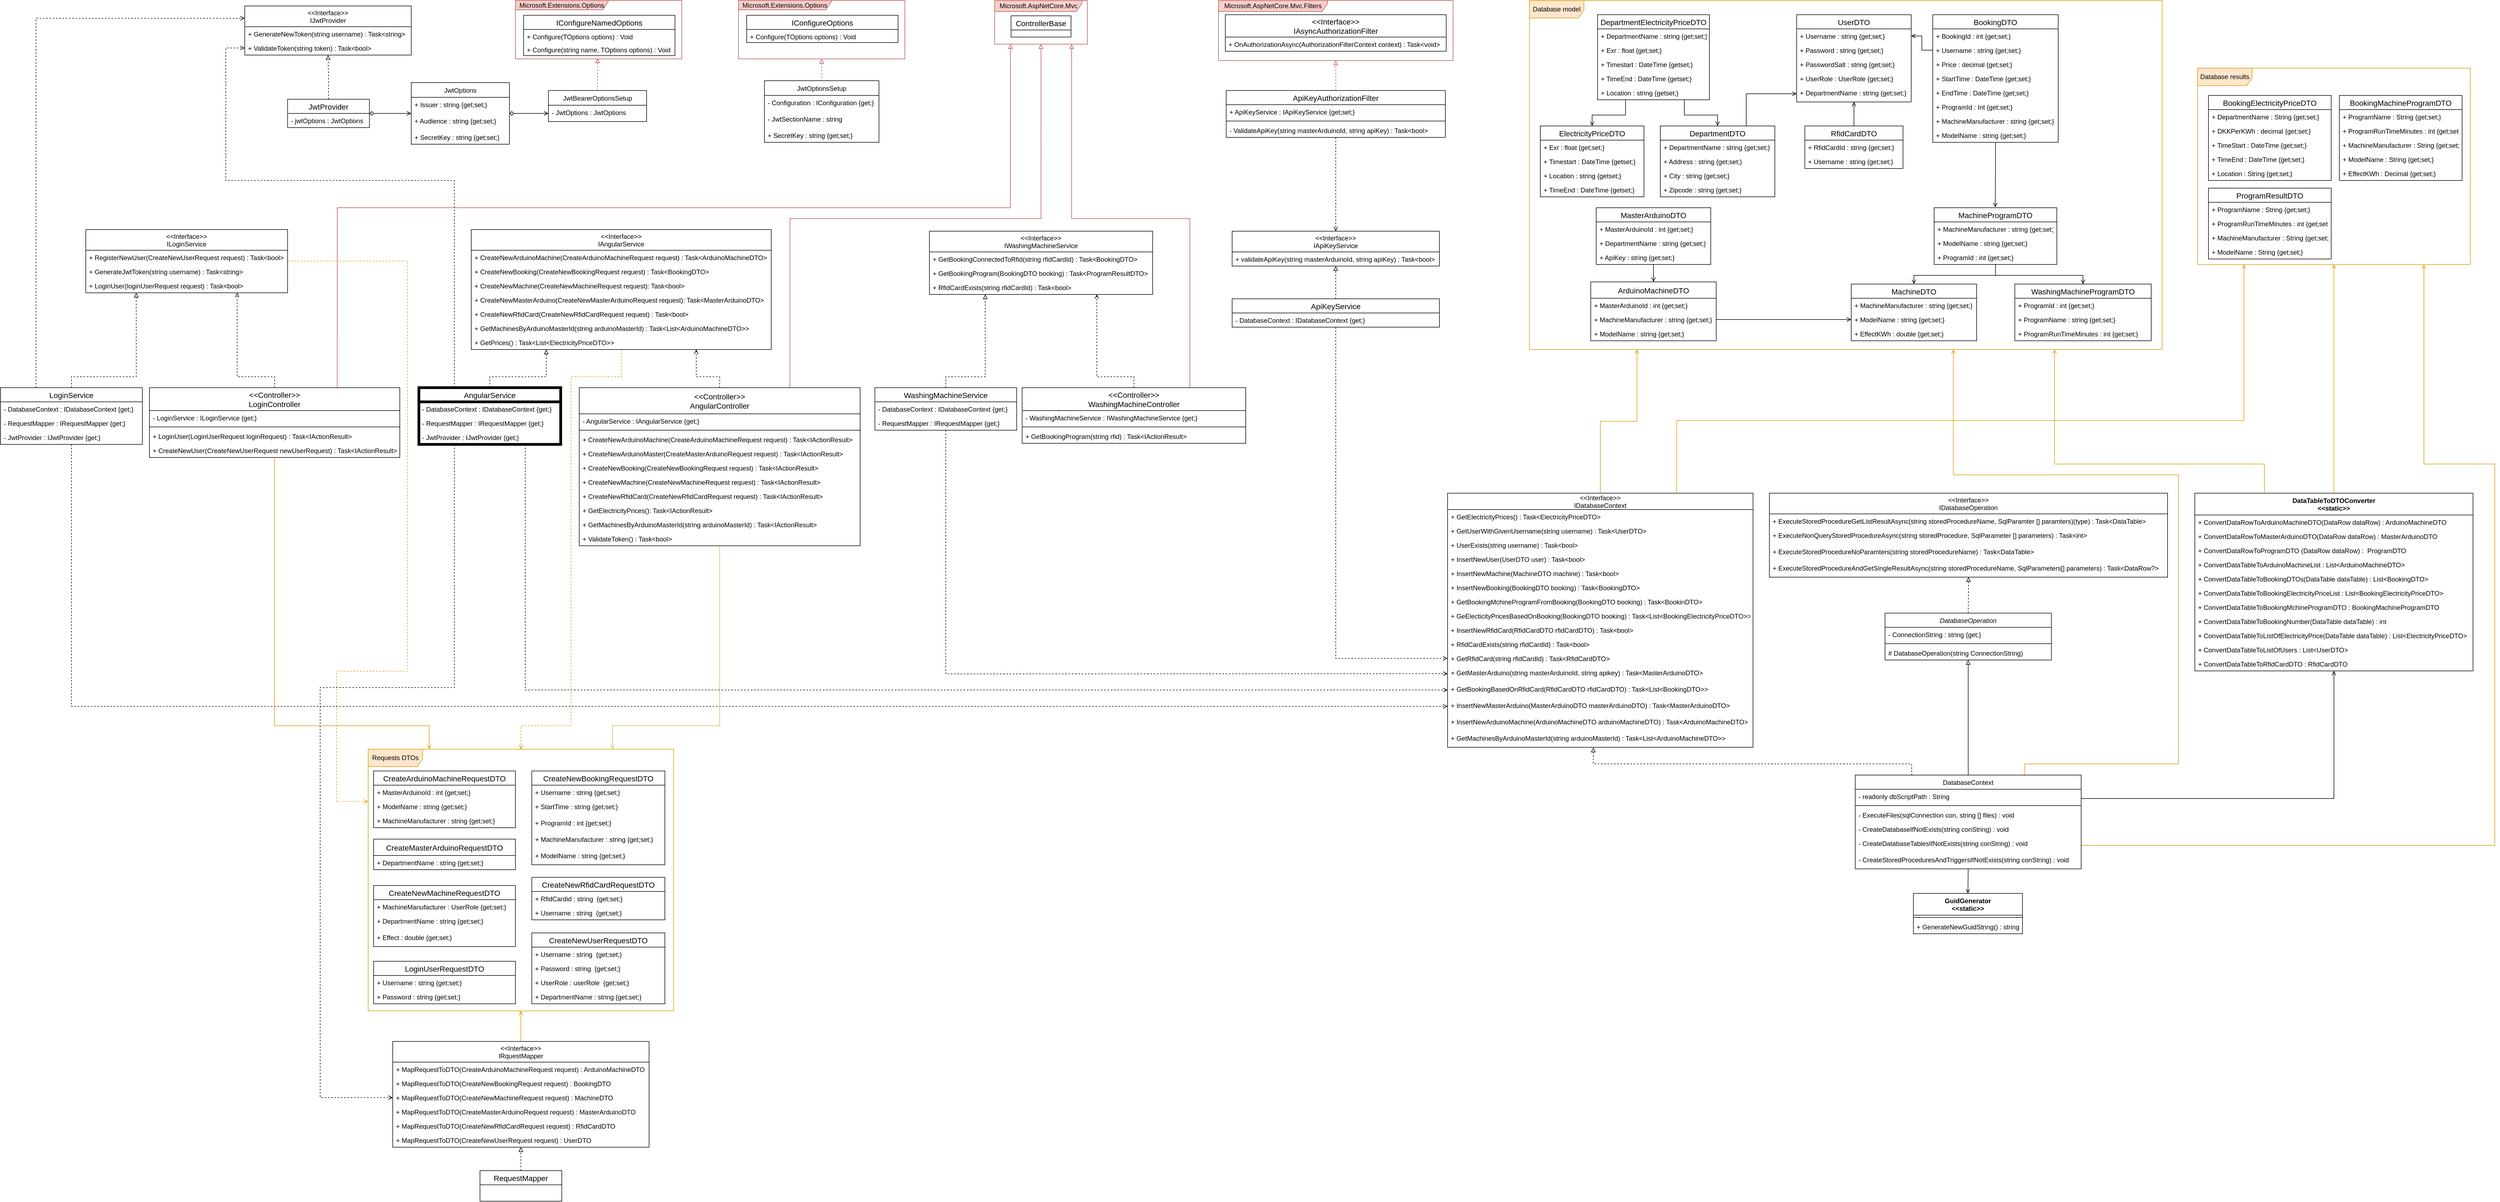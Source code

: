 <mxfile version="19.0.0" type="device"><diagram id="C5RBs43oDa-KdzZeNtuy" name="Page-1"><mxGraphModel dx="1444" dy="887" grid="1" gridSize="10" guides="1" tooltips="1" connect="1" arrows="1" fold="1" page="1" pageScale="1" pageWidth="4681" pageHeight="3300" math="0" shadow="0"><root><mxCell id="WIyWlLk6GJQsqaUBKTNV-0"/><mxCell id="WIyWlLk6GJQsqaUBKTNV-1" parent="WIyWlLk6GJQsqaUBKTNV-0"/><mxCell id="a0LqRZDMrj83uG2gEeLc-101" style="edgeStyle=orthogonalEdgeStyle;rounded=0;orthogonalLoop=1;jettySize=auto;html=1;endArrow=none;endFill=0;entryX=0.5;entryY=0;entryDx=0;entryDy=0;exitX=0.17;exitY=1;exitDx=0;exitDy=0;exitPerimeter=0;startArrow=open;startFill=0;fillColor=#ffe6cc;strokeColor=#d79b00;" parent="WIyWlLk6GJQsqaUBKTNV-1" source="a0LqRZDMrj83uG2gEeLc-0" target="a0LqRZDMrj83uG2gEeLc-104" edge="1"><mxGeometry relative="1" as="geometry"><mxPoint x="3257" y="1500" as="targetPoint"/></mxGeometry></mxCell><mxCell id="a0LqRZDMrj83uG2gEeLc-0" value="Database model" style="shape=umlFrame;whiteSpace=wrap;html=1;width=100;height=32;fillColor=#ffe6cc;strokeColor=#d79b00;points=[[0,0.17,0,0,0],[0,0.33,0,0,0],[0,0.5,0,0,0],[0,0.67,0,0,0],[0,0.83,0,0,0],[0.17,0,0,0,0],[0.17,1,0,0,0],[0.33,0,0,0,0],[0.33,1,0,0,0],[0.5,0,0,0,0],[0.5,1,0,0,0],[0.67,0,0,0,0],[0.67,1,0,0,0],[0.83,0,0,0,0],[0.83,1,0,0,0],[1,0.17,0,0,0],[1,0.33,0,0,0],[1,0.5,0,0,0],[1,0.67,0,0,0],[1,0.83,0,0,0]];" parent="WIyWlLk6GJQsqaUBKTNV-1" vertex="1"><mxGeometry x="2857" y="480" width="1160" height="640" as="geometry"/></mxCell><mxCell id="a0LqRZDMrj83uG2gEeLc-1" value="ElectricityPriceDTO" style="swimlane;fontStyle=0;childLayout=stackLayout;horizontal=1;startSize=26;horizontalStack=0;resizeParent=1;resizeParentMax=0;resizeLast=0;collapsible=1;marginBottom=0;align=center;fontSize=14;" parent="WIyWlLk6GJQsqaUBKTNV-1" vertex="1"><mxGeometry x="2877" y="710" width="190" height="130" as="geometry"/></mxCell><mxCell id="a0LqRZDMrj83uG2gEeLc-48" value="+ Exr : float {get;set;}" style="text;strokeColor=none;fillColor=none;align=left;verticalAlign=top;spacingLeft=4;spacingRight=4;overflow=hidden;rotatable=0;points=[[0,0.5],[1,0.5]];portConstraint=eastwest;" parent="a0LqRZDMrj83uG2gEeLc-1" vertex="1"><mxGeometry y="26" width="190" height="26" as="geometry"/></mxCell><mxCell id="a0LqRZDMrj83uG2gEeLc-49" value="+ Timestart : DateTime {getset;}" style="text;strokeColor=none;fillColor=none;align=left;verticalAlign=top;spacingLeft=4;spacingRight=4;overflow=hidden;rotatable=0;points=[[0,0.5],[1,0.5]];portConstraint=eastwest;" parent="a0LqRZDMrj83uG2gEeLc-1" vertex="1"><mxGeometry y="52" width="190" height="26" as="geometry"/></mxCell><mxCell id="a0LqRZDMrj83uG2gEeLc-51" value="+ Location : string {getset;}" style="text;strokeColor=none;fillColor=none;align=left;verticalAlign=top;spacingLeft=4;spacingRight=4;overflow=hidden;rotatable=0;points=[[0,0.5],[1,0.5]];portConstraint=eastwest;" parent="a0LqRZDMrj83uG2gEeLc-1" vertex="1"><mxGeometry y="78" width="190" height="26" as="geometry"/></mxCell><mxCell id="a0LqRZDMrj83uG2gEeLc-50" value="+ TimeEnd : DateTime {getset;}" style="text;strokeColor=none;fillColor=none;align=left;verticalAlign=top;spacingLeft=4;spacingRight=4;overflow=hidden;rotatable=0;points=[[0,0.5],[1,0.5]];portConstraint=eastwest;" parent="a0LqRZDMrj83uG2gEeLc-1" vertex="1"><mxGeometry y="104" width="190" height="26" as="geometry"/></mxCell><mxCell id="a0LqRZDMrj83uG2gEeLc-2" style="edgeStyle=orthogonalEdgeStyle;rounded=0;orthogonalLoop=1;jettySize=auto;html=1;exitX=0.25;exitY=1;exitDx=0;exitDy=0;entryX=0.5;entryY=0;entryDx=0;entryDy=0;endArrow=open;endFill=0;" parent="WIyWlLk6GJQsqaUBKTNV-1" source="a0LqRZDMrj83uG2gEeLc-4" target="a0LqRZDMrj83uG2gEeLc-1" edge="1"><mxGeometry relative="1" as="geometry"><Array as="points"><mxPoint x="3033" y="690"/><mxPoint x="2972" y="690"/></Array></mxGeometry></mxCell><mxCell id="a0LqRZDMrj83uG2gEeLc-3" style="edgeStyle=orthogonalEdgeStyle;rounded=0;orthogonalLoop=1;jettySize=auto;html=1;exitX=0.75;exitY=1;exitDx=0;exitDy=0;endArrow=open;endFill=0;entryX=0.5;entryY=0;entryDx=0;entryDy=0;" parent="WIyWlLk6GJQsqaUBKTNV-1" source="a0LqRZDMrj83uG2gEeLc-4" target="a0LqRZDMrj83uG2gEeLc-5" edge="1"><mxGeometry relative="1" as="geometry"><Array as="points"><mxPoint x="3141" y="662"/><mxPoint x="3141" y="690"/><mxPoint x="3202" y="690"/></Array></mxGeometry></mxCell><mxCell id="a0LqRZDMrj83uG2gEeLc-4" value="DepartmentElectricityPriceDTO" style="swimlane;fontStyle=0;childLayout=stackLayout;horizontal=1;startSize=26;horizontalStack=0;resizeParent=1;resizeParentMax=0;resizeLast=0;collapsible=1;marginBottom=0;align=center;fontSize=14;" parent="WIyWlLk6GJQsqaUBKTNV-1" vertex="1"><mxGeometry x="2982" y="506" width="205" height="156" as="geometry"/></mxCell><mxCell id="a0LqRZDMrj83uG2gEeLc-23" value="+ DepartmentName : string {get;set;}" style="text;strokeColor=none;fillColor=none;align=left;verticalAlign=top;spacingLeft=4;spacingRight=4;overflow=hidden;rotatable=0;points=[[0,0.5],[1,0.5]];portConstraint=eastwest;" parent="a0LqRZDMrj83uG2gEeLc-4" vertex="1"><mxGeometry y="26" width="205" height="26" as="geometry"/></mxCell><mxCell id="a0LqRZDMrj83uG2gEeLc-31" value="+ Exr : float {get;set;}" style="text;strokeColor=none;fillColor=none;align=left;verticalAlign=top;spacingLeft=4;spacingRight=4;overflow=hidden;rotatable=0;points=[[0,0.5],[1,0.5]];portConstraint=eastwest;" parent="a0LqRZDMrj83uG2gEeLc-4" vertex="1"><mxGeometry y="52" width="205" height="26" as="geometry"/></mxCell><mxCell id="a0LqRZDMrj83uG2gEeLc-32" value="+ Timestart : DateTime {getset;}" style="text;strokeColor=none;fillColor=none;align=left;verticalAlign=top;spacingLeft=4;spacingRight=4;overflow=hidden;rotatable=0;points=[[0,0.5],[1,0.5]];portConstraint=eastwest;" parent="a0LqRZDMrj83uG2gEeLc-4" vertex="1"><mxGeometry y="78" width="205" height="26" as="geometry"/></mxCell><mxCell id="a0LqRZDMrj83uG2gEeLc-34" value="+ TimeEnd : DateTime {getset;}" style="text;strokeColor=none;fillColor=none;align=left;verticalAlign=top;spacingLeft=4;spacingRight=4;overflow=hidden;rotatable=0;points=[[0,0.5],[1,0.5]];portConstraint=eastwest;" parent="a0LqRZDMrj83uG2gEeLc-4" vertex="1"><mxGeometry y="104" width="205" height="26" as="geometry"/></mxCell><mxCell id="a0LqRZDMrj83uG2gEeLc-33" value="+ Location : string {getset;}" style="text;strokeColor=none;fillColor=none;align=left;verticalAlign=top;spacingLeft=4;spacingRight=4;overflow=hidden;rotatable=0;points=[[0,0.5],[1,0.5]];portConstraint=eastwest;" parent="a0LqRZDMrj83uG2gEeLc-4" vertex="1"><mxGeometry y="130" width="205" height="26" as="geometry"/></mxCell><mxCell id="a0LqRZDMrj83uG2gEeLc-5" value="DepartmentDTO" style="swimlane;fontStyle=0;childLayout=stackLayout;horizontal=1;startSize=26;horizontalStack=0;resizeParent=1;resizeParentMax=0;resizeLast=0;collapsible=1;marginBottom=0;align=center;fontSize=14;" parent="WIyWlLk6GJQsqaUBKTNV-1" vertex="1"><mxGeometry x="3097" y="710" width="210" height="130" as="geometry"/></mxCell><mxCell id="a0LqRZDMrj83uG2gEeLc-53" value="+ DepartmentName : string {get;set;}" style="text;strokeColor=none;fillColor=none;align=left;verticalAlign=top;spacingLeft=4;spacingRight=4;overflow=hidden;rotatable=0;points=[[0,0.5],[1,0.5]];portConstraint=eastwest;" parent="a0LqRZDMrj83uG2gEeLc-5" vertex="1"><mxGeometry y="26" width="210" height="26" as="geometry"/></mxCell><mxCell id="a0LqRZDMrj83uG2gEeLc-54" value="+ Address : string {get;set;}" style="text;strokeColor=none;fillColor=none;align=left;verticalAlign=top;spacingLeft=4;spacingRight=4;overflow=hidden;rotatable=0;points=[[0,0.5],[1,0.5]];portConstraint=eastwest;" parent="a0LqRZDMrj83uG2gEeLc-5" vertex="1"><mxGeometry y="52" width="210" height="26" as="geometry"/></mxCell><mxCell id="a0LqRZDMrj83uG2gEeLc-52" value="+ City : string {get;set;}" style="text;strokeColor=none;fillColor=none;align=left;verticalAlign=top;spacingLeft=4;spacingRight=4;overflow=hidden;rotatable=0;points=[[0,0.5],[1,0.5]];portConstraint=eastwest;" parent="a0LqRZDMrj83uG2gEeLc-5" vertex="1"><mxGeometry y="78" width="210" height="26" as="geometry"/></mxCell><mxCell id="a0LqRZDMrj83uG2gEeLc-55" value="+ Zipcode : string {get;set;}" style="text;strokeColor=none;fillColor=none;align=left;verticalAlign=top;spacingLeft=4;spacingRight=4;overflow=hidden;rotatable=0;points=[[0,0.5],[1,0.5]];portConstraint=eastwest;" parent="a0LqRZDMrj83uG2gEeLc-5" vertex="1"><mxGeometry y="104" width="210" height="26" as="geometry"/></mxCell><mxCell id="a0LqRZDMrj83uG2gEeLc-93" style="edgeStyle=orthogonalEdgeStyle;rounded=0;orthogonalLoop=1;jettySize=auto;html=1;exitX=0.5;exitY=1;exitDx=0;exitDy=0;entryX=0.5;entryY=0;entryDx=0;entryDy=0;endArrow=none;endFill=0;startArrow=open;startFill=0;" parent="WIyWlLk6GJQsqaUBKTNV-1" source="a0LqRZDMrj83uG2gEeLc-7" target="a0LqRZDMrj83uG2gEeLc-8" edge="1"><mxGeometry relative="1" as="geometry"/></mxCell><mxCell id="a0LqRZDMrj83uG2gEeLc-7" value="UserDTO" style="swimlane;fontStyle=0;childLayout=stackLayout;horizontal=1;startSize=26;horizontalStack=0;resizeParent=1;resizeParentMax=0;resizeLast=0;collapsible=1;marginBottom=0;align=center;fontSize=14;" parent="WIyWlLk6GJQsqaUBKTNV-1" vertex="1"><mxGeometry x="3347" y="506" width="210" height="160" as="geometry"/></mxCell><mxCell id="a0LqRZDMrj83uG2gEeLc-75" value="+ Username : string {get;set;}" style="text;strokeColor=none;fillColor=none;align=left;verticalAlign=top;spacingLeft=4;spacingRight=4;overflow=hidden;rotatable=0;points=[[0,0.5],[1,0.5]];portConstraint=eastwest;" parent="a0LqRZDMrj83uG2gEeLc-7" vertex="1"><mxGeometry y="26" width="210" height="26" as="geometry"/></mxCell><mxCell id="a0LqRZDMrj83uG2gEeLc-76" value="+ Password : string {get;set;}" style="text;strokeColor=none;fillColor=none;align=left;verticalAlign=top;spacingLeft=4;spacingRight=4;overflow=hidden;rotatable=0;points=[[0,0.5],[1,0.5]];portConstraint=eastwest;" parent="a0LqRZDMrj83uG2gEeLc-7" vertex="1"><mxGeometry y="52" width="210" height="26" as="geometry"/></mxCell><mxCell id="a0LqRZDMrj83uG2gEeLc-77" value="+ PasswordSalt : string {get;set;}" style="text;strokeColor=none;fillColor=none;align=left;verticalAlign=top;spacingLeft=4;spacingRight=4;overflow=hidden;rotatable=0;points=[[0,0.5],[1,0.5]];portConstraint=eastwest;" parent="a0LqRZDMrj83uG2gEeLc-7" vertex="1"><mxGeometry y="78" width="210" height="26" as="geometry"/></mxCell><mxCell id="a0LqRZDMrj83uG2gEeLc-78" value="+ UserRole : UserRole {get;set;}" style="text;strokeColor=none;fillColor=none;align=left;verticalAlign=top;spacingLeft=4;spacingRight=4;overflow=hidden;rotatable=0;points=[[0,0.5],[1,0.5]];portConstraint=eastwest;" parent="a0LqRZDMrj83uG2gEeLc-7" vertex="1"><mxGeometry y="104" width="210" height="26" as="geometry"/></mxCell><mxCell id="a0LqRZDMrj83uG2gEeLc-79" value="+ DepartmentName : string {get;set;}" style="text;strokeColor=none;fillColor=none;align=left;verticalAlign=top;spacingLeft=4;spacingRight=4;overflow=hidden;rotatable=0;points=[[0,0.5],[1,0.5]];portConstraint=eastwest;" parent="a0LqRZDMrj83uG2gEeLc-7" vertex="1"><mxGeometry y="130" width="210" height="30" as="geometry"/></mxCell><mxCell id="a0LqRZDMrj83uG2gEeLc-8" value="RfidCardDTO" style="swimlane;fontStyle=0;childLayout=stackLayout;horizontal=1;startSize=26;horizontalStack=0;resizeParent=1;resizeParentMax=0;resizeLast=0;collapsible=1;marginBottom=0;align=center;fontSize=14;" parent="WIyWlLk6GJQsqaUBKTNV-1" vertex="1"><mxGeometry x="3362" y="710" width="180" height="78" as="geometry"/></mxCell><mxCell id="RJucPcfOFeqi0CZkW3EG-11" value="+ RfidCardId : string {get;set;}" style="text;strokeColor=none;fillColor=none;align=left;verticalAlign=top;spacingLeft=4;spacingRight=4;overflow=hidden;rotatable=0;points=[[0,0.5],[1,0.5]];portConstraint=eastwest;" parent="a0LqRZDMrj83uG2gEeLc-8" vertex="1"><mxGeometry y="26" width="180" height="26" as="geometry"/></mxCell><mxCell id="RJucPcfOFeqi0CZkW3EG-9" value="+ Username : string {get;set;}" style="text;strokeColor=none;fillColor=none;align=left;verticalAlign=top;spacingLeft=4;spacingRight=4;overflow=hidden;rotatable=0;points=[[0,0.5],[1,0.5]];portConstraint=eastwest;" parent="a0LqRZDMrj83uG2gEeLc-8" vertex="1"><mxGeometry y="52" width="180" height="26" as="geometry"/></mxCell><mxCell id="a0LqRZDMrj83uG2gEeLc-9" value="MasterArduinoDTO" style="swimlane;fontStyle=0;childLayout=stackLayout;horizontal=1;startSize=26;horizontalStack=0;resizeParent=1;resizeParentMax=0;resizeLast=0;collapsible=1;marginBottom=0;align=center;fontSize=14;" parent="WIyWlLk6GJQsqaUBKTNV-1" vertex="1"><mxGeometry x="2979.5" y="860" width="210" height="104" as="geometry"/></mxCell><mxCell id="a0LqRZDMrj83uG2gEeLc-73" value="+ MasterArduinoId : int {get;set;}" style="text;strokeColor=none;fillColor=none;align=left;verticalAlign=top;spacingLeft=4;spacingRight=4;overflow=hidden;rotatable=0;points=[[0,0.5],[1,0.5]];portConstraint=eastwest;" parent="a0LqRZDMrj83uG2gEeLc-9" vertex="1"><mxGeometry y="26" width="210" height="26" as="geometry"/></mxCell><mxCell id="a0LqRZDMrj83uG2gEeLc-72" value="+ DepartmentName : string {get;set;}" style="text;strokeColor=none;fillColor=none;align=left;verticalAlign=top;spacingLeft=4;spacingRight=4;overflow=hidden;rotatable=0;points=[[0,0.5],[1,0.5]];portConstraint=eastwest;" parent="a0LqRZDMrj83uG2gEeLc-9" vertex="1"><mxGeometry y="52" width="210" height="26" as="geometry"/></mxCell><mxCell id="a0LqRZDMrj83uG2gEeLc-74" value="+ ApiKey : string {get;set;}" style="text;strokeColor=none;fillColor=none;align=left;verticalAlign=top;spacingLeft=4;spacingRight=4;overflow=hidden;rotatable=0;points=[[0,0.5],[1,0.5]];portConstraint=eastwest;" parent="a0LqRZDMrj83uG2gEeLc-9" vertex="1"><mxGeometry y="78" width="210" height="26" as="geometry"/></mxCell><mxCell id="a0LqRZDMrj83uG2gEeLc-10" value="MachineDTO" style="swimlane;fontStyle=0;childLayout=stackLayout;horizontal=1;startSize=26;horizontalStack=0;resizeParent=1;resizeParentMax=0;resizeLast=0;collapsible=1;marginBottom=0;align=center;fontSize=14;" parent="WIyWlLk6GJQsqaUBKTNV-1" vertex="1"><mxGeometry x="3447" y="1000" width="230" height="104" as="geometry"/></mxCell><mxCell id="a0LqRZDMrj83uG2gEeLc-68" value="+ MachineManufacturer : string {get;set;}" style="text;strokeColor=none;fillColor=none;align=left;verticalAlign=top;spacingLeft=4;spacingRight=4;overflow=hidden;rotatable=0;points=[[0,0.5],[1,0.5]];portConstraint=eastwest;" parent="a0LqRZDMrj83uG2gEeLc-10" vertex="1"><mxGeometry y="26" width="230" height="26" as="geometry"/></mxCell><mxCell id="a0LqRZDMrj83uG2gEeLc-69" value="+ ModelName : string {get;set;}" style="text;strokeColor=none;fillColor=none;align=left;verticalAlign=top;spacingLeft=4;spacingRight=4;overflow=hidden;rotatable=0;points=[[0,0.5],[1,0.5]];portConstraint=eastwest;" parent="a0LqRZDMrj83uG2gEeLc-10" vertex="1"><mxGeometry y="52" width="230" height="26" as="geometry"/></mxCell><mxCell id="a0LqRZDMrj83uG2gEeLc-70" value="+ EffectKWh : double {get;set;}" style="text;strokeColor=none;fillColor=none;align=left;verticalAlign=top;spacingLeft=4;spacingRight=4;overflow=hidden;rotatable=0;points=[[0,0.5],[1,0.5]];portConstraint=eastwest;" parent="a0LqRZDMrj83uG2gEeLc-10" vertex="1"><mxGeometry y="78" width="230" height="26" as="geometry"/></mxCell><mxCell id="a0LqRZDMrj83uG2gEeLc-11" value="WashingMachineProgramDTO" style="swimlane;fontStyle=0;childLayout=stackLayout;horizontal=1;startSize=26;horizontalStack=0;resizeParent=1;resizeParentMax=0;resizeLast=0;collapsible=1;marginBottom=0;align=center;fontSize=14;" parent="WIyWlLk6GJQsqaUBKTNV-1" vertex="1"><mxGeometry x="3747" y="1000" width="250" height="104" as="geometry"/></mxCell><mxCell id="a0LqRZDMrj83uG2gEeLc-62" value="+ ProgramId : int {get;set;}" style="text;strokeColor=none;fillColor=none;align=left;verticalAlign=top;spacingLeft=4;spacingRight=4;overflow=hidden;rotatable=0;points=[[0,0.5],[1,0.5]];portConstraint=eastwest;" parent="a0LqRZDMrj83uG2gEeLc-11" vertex="1"><mxGeometry y="26" width="250" height="26" as="geometry"/></mxCell><mxCell id="a0LqRZDMrj83uG2gEeLc-63" value="+ ProgramName : string {get;set;}" style="text;strokeColor=none;fillColor=none;align=left;verticalAlign=top;spacingLeft=4;spacingRight=4;overflow=hidden;rotatable=0;points=[[0,0.5],[1,0.5]];portConstraint=eastwest;" parent="a0LqRZDMrj83uG2gEeLc-11" vertex="1"><mxGeometry y="52" width="250" height="26" as="geometry"/></mxCell><mxCell id="a0LqRZDMrj83uG2gEeLc-64" value="+ ProgramRunTimeMinutes : int {get;set;}" style="text;strokeColor=none;fillColor=none;align=left;verticalAlign=top;spacingLeft=4;spacingRight=4;overflow=hidden;rotatable=0;points=[[0,0.5],[1,0.5]];portConstraint=eastwest;" parent="a0LqRZDMrj83uG2gEeLc-11" vertex="1"><mxGeometry y="78" width="250" height="26" as="geometry"/></mxCell><mxCell id="a0LqRZDMrj83uG2gEeLc-98" style="edgeStyle=orthogonalEdgeStyle;rounded=0;orthogonalLoop=1;jettySize=auto;html=1;entryX=0.5;entryY=0;entryDx=0;entryDy=0;endArrow=open;endFill=0;" parent="WIyWlLk6GJQsqaUBKTNV-1" source="a0LqRZDMrj83uG2gEeLc-12" target="a0LqRZDMrj83uG2gEeLc-10" edge="1"><mxGeometry relative="1" as="geometry"><Array as="points"><mxPoint x="3712" y="984"/><mxPoint x="3562" y="984"/></Array></mxGeometry></mxCell><mxCell id="a0LqRZDMrj83uG2gEeLc-99" style="edgeStyle=orthogonalEdgeStyle;rounded=0;orthogonalLoop=1;jettySize=auto;html=1;endArrow=open;endFill=0;entryX=0.5;entryY=0;entryDx=0;entryDy=0;" parent="WIyWlLk6GJQsqaUBKTNV-1" source="a0LqRZDMrj83uG2gEeLc-12" target="a0LqRZDMrj83uG2gEeLc-11" edge="1"><mxGeometry relative="1" as="geometry"><Array as="points"><mxPoint x="3712" y="984"/><mxPoint x="3872" y="984"/></Array></mxGeometry></mxCell><mxCell id="a0LqRZDMrj83uG2gEeLc-12" value="MachineProgramDTO" style="swimlane;fontStyle=0;childLayout=stackLayout;horizontal=1;startSize=26;horizontalStack=0;resizeParent=1;resizeParentMax=0;resizeLast=0;collapsible=1;marginBottom=0;align=center;fontSize=14;" parent="WIyWlLk6GJQsqaUBKTNV-1" vertex="1"><mxGeometry x="3599" y="860" width="225" height="104" as="geometry"/></mxCell><mxCell id="a0LqRZDMrj83uG2gEeLc-56" value="+ MachineManufacturer : string {get;set;}" style="text;strokeColor=none;fillColor=none;align=left;verticalAlign=top;spacingLeft=4;spacingRight=4;overflow=hidden;rotatable=0;points=[[0,0.5],[1,0.5]];portConstraint=eastwest;" parent="a0LqRZDMrj83uG2gEeLc-12" vertex="1"><mxGeometry y="26" width="225" height="26" as="geometry"/></mxCell><mxCell id="a0LqRZDMrj83uG2gEeLc-57" value="+ ModelName : string {get;set;}" style="text;strokeColor=none;fillColor=none;align=left;verticalAlign=top;spacingLeft=4;spacingRight=4;overflow=hidden;rotatable=0;points=[[0,0.5],[1,0.5]];portConstraint=eastwest;" parent="a0LqRZDMrj83uG2gEeLc-12" vertex="1"><mxGeometry y="52" width="225" height="26" as="geometry"/></mxCell><mxCell id="a0LqRZDMrj83uG2gEeLc-58" value="+ ProgramId : int {get;set;}" style="text;strokeColor=none;fillColor=none;align=left;verticalAlign=top;spacingLeft=4;spacingRight=4;overflow=hidden;rotatable=0;points=[[0,0.5],[1,0.5]];portConstraint=eastwest;" parent="a0LqRZDMrj83uG2gEeLc-12" vertex="1"><mxGeometry y="78" width="225" height="26" as="geometry"/></mxCell><mxCell id="a0LqRZDMrj83uG2gEeLc-94" style="edgeStyle=orthogonalEdgeStyle;rounded=0;orthogonalLoop=1;jettySize=auto;html=1;entryX=0.498;entryY=-0.009;entryDx=0;entryDy=0;entryPerimeter=0;endArrow=open;endFill=0;" parent="WIyWlLk6GJQsqaUBKTNV-1" source="a0LqRZDMrj83uG2gEeLc-15" target="a0LqRZDMrj83uG2gEeLc-12" edge="1"><mxGeometry relative="1" as="geometry"/></mxCell><mxCell id="a0LqRZDMrj83uG2gEeLc-15" value="BookingDTO" style="swimlane;fontStyle=0;childLayout=stackLayout;horizontal=1;startSize=26;horizontalStack=0;resizeParent=1;resizeParentMax=0;resizeLast=0;collapsible=1;marginBottom=0;align=center;fontSize=14;" parent="WIyWlLk6GJQsqaUBKTNV-1" vertex="1"><mxGeometry x="3596.5" y="506" width="230" height="234" as="geometry"/></mxCell><mxCell id="a0LqRZDMrj83uG2gEeLc-36" value="+ BookingId : int {get;set;}" style="text;strokeColor=none;fillColor=none;align=left;verticalAlign=top;spacingLeft=4;spacingRight=4;overflow=hidden;rotatable=0;points=[[0,0.5],[1,0.5]];portConstraint=eastwest;" parent="a0LqRZDMrj83uG2gEeLc-15" vertex="1"><mxGeometry y="26" width="230" height="26" as="geometry"/></mxCell><mxCell id="a0LqRZDMrj83uG2gEeLc-38" value="+ Username : string {get;set;}" style="text;strokeColor=none;fillColor=none;align=left;verticalAlign=top;spacingLeft=4;spacingRight=4;overflow=hidden;rotatable=0;points=[[0,0.5],[1,0.5]];portConstraint=eastwest;" parent="a0LqRZDMrj83uG2gEeLc-15" vertex="1"><mxGeometry y="52" width="230" height="26" as="geometry"/></mxCell><mxCell id="a0LqRZDMrj83uG2gEeLc-39" value="+ Price : decimal {get;set;}" style="text;strokeColor=none;fillColor=none;align=left;verticalAlign=top;spacingLeft=4;spacingRight=4;overflow=hidden;rotatable=0;points=[[0,0.5],[1,0.5]];portConstraint=eastwest;" parent="a0LqRZDMrj83uG2gEeLc-15" vertex="1"><mxGeometry y="78" width="230" height="26" as="geometry"/></mxCell><mxCell id="a0LqRZDMrj83uG2gEeLc-43" value="+ StartTime : DateTime {get;set;}" style="text;strokeColor=none;fillColor=none;align=left;verticalAlign=top;spacingLeft=4;spacingRight=4;overflow=hidden;rotatable=0;points=[[0,0.5],[1,0.5]];portConstraint=eastwest;" parent="a0LqRZDMrj83uG2gEeLc-15" vertex="1"><mxGeometry y="104" width="230" height="26" as="geometry"/></mxCell><mxCell id="a0LqRZDMrj83uG2gEeLc-42" value="+ EndTime : DateTime {get;set;}" style="text;strokeColor=none;fillColor=none;align=left;verticalAlign=top;spacingLeft=4;spacingRight=4;overflow=hidden;rotatable=0;points=[[0,0.5],[1,0.5]];portConstraint=eastwest;" parent="a0LqRZDMrj83uG2gEeLc-15" vertex="1"><mxGeometry y="130" width="230" height="26" as="geometry"/></mxCell><mxCell id="a0LqRZDMrj83uG2gEeLc-41" value="+ ProgramId : Int {get;set;}" style="text;strokeColor=none;fillColor=none;align=left;verticalAlign=top;spacingLeft=4;spacingRight=4;overflow=hidden;rotatable=0;points=[[0,0.5],[1,0.5]];portConstraint=eastwest;" parent="a0LqRZDMrj83uG2gEeLc-15" vertex="1"><mxGeometry y="156" width="230" height="26" as="geometry"/></mxCell><mxCell id="a0LqRZDMrj83uG2gEeLc-40" value="+ MachineManufacturer : string {get;set;}" style="text;strokeColor=none;fillColor=none;align=left;verticalAlign=top;spacingLeft=4;spacingRight=4;overflow=hidden;rotatable=0;points=[[0,0.5],[1,0.5]];portConstraint=eastwest;" parent="a0LqRZDMrj83uG2gEeLc-15" vertex="1"><mxGeometry y="182" width="230" height="26" as="geometry"/></mxCell><mxCell id="a0LqRZDMrj83uG2gEeLc-37" value="+ ModelName : string {get;set;}" style="text;strokeColor=none;fillColor=none;align=left;verticalAlign=top;spacingLeft=4;spacingRight=4;overflow=hidden;rotatable=0;points=[[0,0.5],[1,0.5]];portConstraint=eastwest;" parent="a0LqRZDMrj83uG2gEeLc-15" vertex="1"><mxGeometry y="208" width="230" height="26" as="geometry"/></mxCell><mxCell id="a0LqRZDMrj83uG2gEeLc-16" value="ArduinoMachineDTO" style="swimlane;fontStyle=0;childLayout=stackLayout;horizontal=1;startSize=30;horizontalStack=0;resizeParent=1;resizeParentMax=0;resizeLast=0;collapsible=1;marginBottom=0;align=center;fontSize=14;" parent="WIyWlLk6GJQsqaUBKTNV-1" vertex="1"><mxGeometry x="2969.5" y="996" width="230" height="108" as="geometry"/></mxCell><mxCell id="a0LqRZDMrj83uG2gEeLc-83" value="+ MasterArduinoId : int {get;set;}" style="text;strokeColor=none;fillColor=none;align=left;verticalAlign=top;spacingLeft=4;spacingRight=4;overflow=hidden;rotatable=0;points=[[0,0.5],[1,0.5]];portConstraint=eastwest;" parent="a0LqRZDMrj83uG2gEeLc-16" vertex="1"><mxGeometry y="30" width="230" height="26" as="geometry"/></mxCell><mxCell id="a0LqRZDMrj83uG2gEeLc-84" value="+ MachineManufacturer : string {get;set;}" style="text;strokeColor=none;fillColor=none;align=left;verticalAlign=top;spacingLeft=4;spacingRight=4;overflow=hidden;rotatable=0;points=[[0,0.5],[1,0.5]];portConstraint=eastwest;" parent="a0LqRZDMrj83uG2gEeLc-16" vertex="1"><mxGeometry y="56" width="230" height="26" as="geometry"/></mxCell><mxCell id="a0LqRZDMrj83uG2gEeLc-85" value="+ ModelName : string {get;set;}" style="text;strokeColor=none;fillColor=none;align=left;verticalAlign=top;spacingLeft=4;spacingRight=4;overflow=hidden;rotatable=0;points=[[0,0.5],[1,0.5]];portConstraint=eastwest;" parent="a0LqRZDMrj83uG2gEeLc-16" vertex="1"><mxGeometry y="82" width="230" height="26" as="geometry"/></mxCell><mxCell id="a0LqRZDMrj83uG2gEeLc-20" style="edgeStyle=orthogonalEdgeStyle;rounded=0;orthogonalLoop=1;jettySize=auto;html=1;endArrow=open;endFill=0;exitX=0.5;exitY=1;exitDx=0;exitDy=0;entryX=0.5;entryY=0;entryDx=0;entryDy=0;" parent="WIyWlLk6GJQsqaUBKTNV-1" source="a0LqRZDMrj83uG2gEeLc-9" target="a0LqRZDMrj83uG2gEeLc-16" edge="1"><mxGeometry relative="1" as="geometry"><mxPoint x="3794.5" y="877.0" as="sourcePoint"/><mxPoint x="4054.5" y="991" as="targetPoint"/><Array as="points"/></mxGeometry></mxCell><mxCell id="a0LqRZDMrj83uG2gEeLc-87" style="edgeStyle=orthogonalEdgeStyle;rounded=0;orthogonalLoop=1;jettySize=auto;html=1;endArrow=open;endFill=0;entryX=1;entryY=0.5;entryDx=0;entryDy=0;" parent="WIyWlLk6GJQsqaUBKTNV-1" source="a0LqRZDMrj83uG2gEeLc-38" target="a0LqRZDMrj83uG2gEeLc-75" edge="1"><mxGeometry relative="1" as="geometry"/></mxCell><mxCell id="a0LqRZDMrj83uG2gEeLc-97" style="edgeStyle=orthogonalEdgeStyle;rounded=0;orthogonalLoop=1;jettySize=auto;html=1;exitX=0.75;exitY=0;exitDx=0;exitDy=0;entryX=0;entryY=0.5;entryDx=0;entryDy=0;endArrow=open;endFill=0;" parent="WIyWlLk6GJQsqaUBKTNV-1" source="a0LqRZDMrj83uG2gEeLc-5" target="a0LqRZDMrj83uG2gEeLc-79" edge="1"><mxGeometry relative="1" as="geometry"><Array as="points"><mxPoint x="3254" y="710"/><mxPoint x="3254" y="651"/></Array></mxGeometry></mxCell><mxCell id="a0LqRZDMrj83uG2gEeLc-100" style="edgeStyle=orthogonalEdgeStyle;rounded=0;orthogonalLoop=1;jettySize=auto;html=1;entryX=0;entryY=0.5;entryDx=0;entryDy=0;endArrow=open;endFill=0;" parent="WIyWlLk6GJQsqaUBKTNV-1" source="a0LqRZDMrj83uG2gEeLc-84" target="a0LqRZDMrj83uG2gEeLc-69" edge="1"><mxGeometry relative="1" as="geometry"/></mxCell><mxCell id="mzOCtUO7O8fYhyC5ogRL-18" style="edgeStyle=orthogonalEdgeStyle;rounded=0;orthogonalLoop=1;jettySize=auto;html=1;startArrow=block;startFill=0;endArrow=none;endFill=0;dashed=1;entryX=0.25;entryY=0;entryDx=0;entryDy=0;exitX=0.477;exitY=1.015;exitDx=0;exitDy=0;exitPerimeter=0;" parent="WIyWlLk6GJQsqaUBKTNV-1" source="mzOCtUO7O8fYhyC5ogRL-7" target="mzOCtUO7O8fYhyC5ogRL-12" edge="1"><mxGeometry relative="1" as="geometry"><mxPoint x="3257" y="2000" as="targetPoint"/><mxPoint x="2957" y="1900" as="sourcePoint"/><Array as="points"><mxPoint x="2974" y="1880"/><mxPoint x="3558" y="1880"/></Array></mxGeometry></mxCell><mxCell id="a0LqRZDMrj83uG2gEeLc-104" value="&lt;&lt;Interface&gt;&gt;&#10;IDatabaseContext" style="swimlane;fontStyle=0;childLayout=stackLayout;horizontal=1;startSize=30;fillColor=none;horizontalStack=0;resizeParent=1;resizeParentMax=0;resizeLast=0;collapsible=1;marginBottom=0;" parent="WIyWlLk6GJQsqaUBKTNV-1" vertex="1"><mxGeometry x="2707" y="1383.5" width="560" height="466" as="geometry"/></mxCell><mxCell id="a0LqRZDMrj83uG2gEeLc-109" value="+ GetElectricityPrices() : Task&lt;ElectricityPriceDTO&gt;" style="text;strokeColor=none;fillColor=none;align=left;verticalAlign=top;spacingLeft=4;spacingRight=4;overflow=hidden;rotatable=0;points=[[0,0.5],[1,0.5]];portConstraint=eastwest;" parent="a0LqRZDMrj83uG2gEeLc-104" vertex="1"><mxGeometry y="30" width="560" height="26" as="geometry"/></mxCell><mxCell id="a0LqRZDMrj83uG2gEeLc-111" value="+ GetUserWithGivenUsername(string username) : Task&lt;UserDTO&gt;" style="text;strokeColor=none;fillColor=none;align=left;verticalAlign=top;spacingLeft=4;spacingRight=4;overflow=hidden;rotatable=0;points=[[0,0.5],[1,0.5]];portConstraint=eastwest;" parent="a0LqRZDMrj83uG2gEeLc-104" vertex="1"><mxGeometry y="56" width="560" height="26" as="geometry"/></mxCell><mxCell id="a0LqRZDMrj83uG2gEeLc-112" value="+ UserExists(string username) : Task&lt;bool&gt;" style="text;strokeColor=none;fillColor=none;align=left;verticalAlign=top;spacingLeft=4;spacingRight=4;overflow=hidden;rotatable=0;points=[[0,0.5],[1,0.5]];portConstraint=eastwest;" parent="a0LqRZDMrj83uG2gEeLc-104" vertex="1"><mxGeometry y="82" width="560" height="26" as="geometry"/></mxCell><mxCell id="a0LqRZDMrj83uG2gEeLc-115" value="+ InsertNewUser(UserDTO user) : Task&lt;bool&gt;" style="text;strokeColor=none;fillColor=none;align=left;verticalAlign=top;spacingLeft=4;spacingRight=4;overflow=hidden;rotatable=0;points=[[0,0.5],[1,0.5]];portConstraint=eastwest;" parent="a0LqRZDMrj83uG2gEeLc-104" vertex="1"><mxGeometry y="108" width="560" height="26" as="geometry"/></mxCell><mxCell id="a0LqRZDMrj83uG2gEeLc-116" value="+ InsertNewMachine(MachineDTO machine) : Task&lt;bool&gt;" style="text;strokeColor=none;fillColor=none;align=left;verticalAlign=top;spacingLeft=4;spacingRight=4;overflow=hidden;rotatable=0;points=[[0,0.5],[1,0.5]];portConstraint=eastwest;" parent="a0LqRZDMrj83uG2gEeLc-104" vertex="1"><mxGeometry y="134" width="560" height="26" as="geometry"/></mxCell><mxCell id="a0LqRZDMrj83uG2gEeLc-114" value="+ InsertNewBooking(BookingDTO booking) : Task&lt;BookingDTO&gt;" style="text;strokeColor=none;fillColor=none;align=left;verticalAlign=top;spacingLeft=4;spacingRight=4;overflow=hidden;rotatable=0;points=[[0,0.5],[1,0.5]];portConstraint=eastwest;" parent="a0LqRZDMrj83uG2gEeLc-104" vertex="1"><mxGeometry y="160" width="560" height="26" as="geometry"/></mxCell><mxCell id="a0LqRZDMrj83uG2gEeLc-113" value="+ GetBookingMchineProgramFromBooking(BookingDTO booking) : Task&lt;BookinDTO&gt;" style="text;strokeColor=none;fillColor=none;align=left;verticalAlign=top;spacingLeft=4;spacingRight=4;overflow=hidden;rotatable=0;points=[[0,0.5],[1,0.5]];portConstraint=eastwest;" parent="a0LqRZDMrj83uG2gEeLc-104" vertex="1"><mxGeometry y="186" width="560" height="26" as="geometry"/></mxCell><mxCell id="a0LqRZDMrj83uG2gEeLc-118" value="+ GeElecticityPricesBasedOnBooking(BookingDTO booking) : Task&lt;List&lt;BookingElectricityPriceDTO&gt;&gt;" style="text;strokeColor=none;fillColor=none;align=left;verticalAlign=top;spacingLeft=4;spacingRight=4;overflow=hidden;rotatable=0;points=[[0,0.5],[1,0.5]];portConstraint=eastwest;" parent="a0LqRZDMrj83uG2gEeLc-104" vertex="1"><mxGeometry y="212" width="560" height="26" as="geometry"/></mxCell><mxCell id="mzOCtUO7O8fYhyC5ogRL-0" value="+ InsertNewRfidCard(RfidCardDTO rfidCardDTO) : Task&lt;bool&gt; " style="text;strokeColor=none;fillColor=none;align=left;verticalAlign=top;spacingLeft=4;spacingRight=4;overflow=hidden;rotatable=0;points=[[0,0.5],[1,0.5]];portConstraint=eastwest;" parent="a0LqRZDMrj83uG2gEeLc-104" vertex="1"><mxGeometry y="238" width="560" height="26" as="geometry"/></mxCell><mxCell id="mzOCtUO7O8fYhyC5ogRL-1" value="+ RfidCardExists(string rfidCardId) : Task&lt;bool&gt;" style="text;strokeColor=none;fillColor=none;align=left;verticalAlign=top;spacingLeft=4;spacingRight=4;overflow=hidden;rotatable=0;points=[[0,0.5],[1,0.5]];portConstraint=eastwest;" parent="a0LqRZDMrj83uG2gEeLc-104" vertex="1"><mxGeometry y="264" width="560" height="26" as="geometry"/></mxCell><mxCell id="mzOCtUO7O8fYhyC5ogRL-2" value="+ GetRfidCard(string rfidCardId) : Task&lt;RfidCardDTO&gt;" style="text;strokeColor=none;fillColor=none;align=left;verticalAlign=top;spacingLeft=4;spacingRight=4;overflow=hidden;rotatable=0;points=[[0,0.5],[1,0.5]];portConstraint=eastwest;" parent="a0LqRZDMrj83uG2gEeLc-104" vertex="1"><mxGeometry y="290" width="560" height="26" as="geometry"/></mxCell><mxCell id="mzOCtUO7O8fYhyC5ogRL-3" value="+ GetMasterArduino(string masterArduinoId, string apikey) : Task&lt;MasterArduinoDTO&gt;" style="text;strokeColor=none;fillColor=none;align=left;verticalAlign=top;spacingLeft=4;spacingRight=4;overflow=hidden;rotatable=0;points=[[0,0.5],[1,0.5]];portConstraint=eastwest;" parent="a0LqRZDMrj83uG2gEeLc-104" vertex="1"><mxGeometry y="316" width="560" height="30" as="geometry"/></mxCell><mxCell id="mzOCtUO7O8fYhyC5ogRL-4" value="+ GetBookingBasedOnRfidCard(RfidCardDTO rfidCardDTO) : Task&lt;List&lt;BookingDTO&gt;&gt;" style="text;strokeColor=none;fillColor=none;align=left;verticalAlign=top;spacingLeft=4;spacingRight=4;overflow=hidden;rotatable=0;points=[[0,0.5],[1,0.5]];portConstraint=eastwest;" parent="a0LqRZDMrj83uG2gEeLc-104" vertex="1"><mxGeometry y="346" width="560" height="30" as="geometry"/></mxCell><mxCell id="mzOCtUO7O8fYhyC5ogRL-5" value="+ InsertNewMasterArduino(MasterArduinoDTO masterArduinoDTO) : Task&lt;MasterArduinoDTO&gt;" style="text;strokeColor=none;fillColor=none;align=left;verticalAlign=top;spacingLeft=4;spacingRight=4;overflow=hidden;rotatable=0;points=[[0,0.5],[1,0.5]];portConstraint=eastwest;" parent="a0LqRZDMrj83uG2gEeLc-104" vertex="1"><mxGeometry y="376" width="560" height="30" as="geometry"/></mxCell><mxCell id="mzOCtUO7O8fYhyC5ogRL-6" value="+ InsertNewArduinoMachine(ArduinoMachineDTO arduinoMachineDTO) : Task&lt;ArduinoMachineDTO&gt;" style="text;strokeColor=none;fillColor=none;align=left;verticalAlign=top;spacingLeft=4;spacingRight=4;overflow=hidden;rotatable=0;points=[[0,0.5],[1,0.5]];portConstraint=eastwest;" parent="a0LqRZDMrj83uG2gEeLc-104" vertex="1"><mxGeometry y="406" width="560" height="30" as="geometry"/></mxCell><mxCell id="mzOCtUO7O8fYhyC5ogRL-7" value="+ GetMachinesByArduinoMasterId(string arduinoMasterId) : Task&lt;List&lt;ArduinoMachineDTO&gt;&gt;" style="text;strokeColor=none;fillColor=none;align=left;verticalAlign=top;spacingLeft=4;spacingRight=4;overflow=hidden;rotatable=0;points=[[0,0.5],[1,0.5]];portConstraint=eastwest;" parent="a0LqRZDMrj83uG2gEeLc-104" vertex="1"><mxGeometry y="436" width="560" height="30" as="geometry"/></mxCell><mxCell id="RJucPcfOFeqi0CZkW3EG-15" style="edgeStyle=orthogonalEdgeStyle;rounded=0;orthogonalLoop=1;jettySize=auto;html=1;entryX=0.83;entryY=1;entryDx=0;entryDy=0;entryPerimeter=0;startArrow=none;startFill=0;endArrow=open;endFill=0;strokeColor=#d79b00;exitX=1;exitY=0.75;exitDx=0;exitDy=0;fillColor=#ffe6cc;" parent="WIyWlLk6GJQsqaUBKTNV-1" source="mzOCtUO7O8fYhyC5ogRL-12" target="mzOCtUO7O8fYhyC5ogRL-80" edge="1"><mxGeometry relative="1" as="geometry"><Array as="points"><mxPoint x="4627" y="2029"/><mxPoint x="4627" y="1330"/><mxPoint x="4497" y="1330"/></Array></mxGeometry></mxCell><mxCell id="RJucPcfOFeqi0CZkW3EG-16" style="edgeStyle=orthogonalEdgeStyle;rounded=0;orthogonalLoop=1;jettySize=auto;html=1;entryX=0.67;entryY=1;entryDx=0;entryDy=0;entryPerimeter=0;startArrow=none;startFill=0;endArrow=open;endFill=0;strokeColor=#d79b00;exitX=0.75;exitY=0;exitDx=0;exitDy=0;fillColor=#ffe6cc;" parent="WIyWlLk6GJQsqaUBKTNV-1" source="mzOCtUO7O8fYhyC5ogRL-12" target="a0LqRZDMrj83uG2gEeLc-0" edge="1"><mxGeometry relative="1" as="geometry"><Array as="points"><mxPoint x="3765" y="1880"/><mxPoint x="4047" y="1880"/><mxPoint x="4047" y="1350"/><mxPoint x="3634" y="1350"/></Array></mxGeometry></mxCell><mxCell id="mzOCtUO7O8fYhyC5ogRL-43" style="edgeStyle=orthogonalEdgeStyle;rounded=0;orthogonalLoop=1;jettySize=auto;html=1;startArrow=block;startFill=0;endArrow=none;endFill=0;entryX=0.5;entryY=0;entryDx=0;entryDy=0;dashed=1;" parent="WIyWlLk6GJQsqaUBKTNV-1" source="mzOCtUO7O8fYhyC5ogRL-27" target="mzOCtUO7O8fYhyC5ogRL-37" edge="1"><mxGeometry relative="1" as="geometry"><mxPoint x="3672" y="1581.5" as="targetPoint"/></mxGeometry></mxCell><mxCell id="mzOCtUO7O8fYhyC5ogRL-27" value="&lt;&lt;Interface&gt;&gt;&#10;IDatabaseOperation" style="swimlane;fontStyle=0;childLayout=stackLayout;horizontal=1;startSize=38;fillColor=none;horizontalStack=0;resizeParent=1;resizeParentMax=0;resizeLast=0;collapsible=1;marginBottom=0;" parent="WIyWlLk6GJQsqaUBKTNV-1" vertex="1"><mxGeometry x="3297" y="1383.5" width="730" height="154" as="geometry"/></mxCell><mxCell id="mzOCtUO7O8fYhyC5ogRL-31" value="+ ExecuteStoredProcedureGetListResultAsync(string storedProcedureName, SqlParamter [] paramters)(type) : Task&lt;DataTable&gt;" style="text;strokeColor=none;fillColor=none;align=left;verticalAlign=top;spacingLeft=4;spacingRight=4;overflow=hidden;rotatable=0;points=[[0,0.5],[1,0.5]];portConstraint=eastwest;" parent="mzOCtUO7O8fYhyC5ogRL-27" vertex="1"><mxGeometry y="38" width="730" height="26" as="geometry"/></mxCell><mxCell id="mzOCtUO7O8fYhyC5ogRL-34" value="+ ExecuteNonQueryStoredProcedureAsync(string storedProcedure, SqlParameter [] parameters) : Task&lt;int&gt;" style="text;strokeColor=none;fillColor=none;align=left;verticalAlign=top;spacingLeft=4;spacingRight=4;overflow=hidden;rotatable=0;points=[[0,0.5],[1,0.5]];portConstraint=eastwest;" parent="mzOCtUO7O8fYhyC5ogRL-27" vertex="1"><mxGeometry y="64" width="730" height="30" as="geometry"/></mxCell><mxCell id="mzOCtUO7O8fYhyC5ogRL-35" value="+ ExecuteStoredProcedureNoParamters(string storedProcedureName) : Task&lt;DataTable&gt;" style="text;strokeColor=none;fillColor=none;align=left;verticalAlign=top;spacingLeft=4;spacingRight=4;overflow=hidden;rotatable=0;points=[[0,0.5],[1,0.5]];portConstraint=eastwest;" parent="mzOCtUO7O8fYhyC5ogRL-27" vertex="1"><mxGeometry y="94" width="730" height="30" as="geometry"/></mxCell><mxCell id="mzOCtUO7O8fYhyC5ogRL-36" value="+ ExecuteStoredProcedureAndGetSingleResultAsync(string storedProcedureName, SqlParameters[] parameters) : Task&lt;DataRow?&gt;" style="text;strokeColor=none;fillColor=none;align=left;verticalAlign=top;spacingLeft=4;spacingRight=4;overflow=hidden;rotatable=0;points=[[0,0.5],[1,0.5]];portConstraint=eastwest;" parent="mzOCtUO7O8fYhyC5ogRL-27" vertex="1"><mxGeometry y="124" width="730" height="30" as="geometry"/></mxCell><mxCell id="mzOCtUO7O8fYhyC5ogRL-259" style="edgeStyle=orthogonalEdgeStyle;rounded=0;orthogonalLoop=1;jettySize=auto;html=1;startArrow=block;startFill=0;endArrow=none;endFill=0;entryX=0.5;entryY=0;entryDx=0;entryDy=0;exitX=0.5;exitY=1;exitDx=0;exitDy=0;" parent="WIyWlLk6GJQsqaUBKTNV-1" source="mzOCtUO7O8fYhyC5ogRL-37" target="mzOCtUO7O8fYhyC5ogRL-12" edge="1"><mxGeometry relative="1" as="geometry"><Array as="points"><mxPoint x="3662" y="1690"/><mxPoint x="3662" y="1953"/></Array><mxPoint x="3662" y="1700" as="sourcePoint"/></mxGeometry></mxCell><mxCell id="mzOCtUO7O8fYhyC5ogRL-37" value="DatabaseOperation" style="swimlane;fontStyle=2;childLayout=stackLayout;horizontal=1;startSize=26;fillColor=none;horizontalStack=0;resizeParent=1;resizeParentMax=0;resizeLast=0;collapsible=1;marginBottom=0;" parent="WIyWlLk6GJQsqaUBKTNV-1" vertex="1"><mxGeometry x="3509" y="1603.5" width="305" height="86" as="geometry"/></mxCell><mxCell id="mzOCtUO7O8fYhyC5ogRL-38" value="- ConnectionString : string {get;}" style="text;strokeColor=none;fillColor=none;align=left;verticalAlign=top;spacingLeft=4;spacingRight=4;overflow=hidden;rotatable=0;points=[[0,0.5],[1,0.5]];portConstraint=eastwest;fontStyle=0" parent="mzOCtUO7O8fYhyC5ogRL-37" vertex="1"><mxGeometry y="26" width="305" height="26" as="geometry"/></mxCell><mxCell id="mzOCtUO7O8fYhyC5ogRL-44" value="" style="line;strokeWidth=1;fillColor=none;align=left;verticalAlign=middle;spacingTop=-1;spacingLeft=3;spacingRight=3;rotatable=0;labelPosition=right;points=[];portConstraint=eastwest;strokeColor=inherit;" parent="mzOCtUO7O8fYhyC5ogRL-37" vertex="1"><mxGeometry y="52" width="305" height="8" as="geometry"/></mxCell><mxCell id="mzOCtUO7O8fYhyC5ogRL-45" value="# DatabaseOperation(string ConnectionString)" style="text;strokeColor=none;fillColor=none;align=left;verticalAlign=top;spacingLeft=4;spacingRight=4;overflow=hidden;rotatable=0;points=[[0,0.5],[1,0.5]];portConstraint=eastwest;" parent="mzOCtUO7O8fYhyC5ogRL-37" vertex="1"><mxGeometry y="60" width="305" height="26" as="geometry"/></mxCell><mxCell id="mzOCtUO7O8fYhyC5ogRL-208" style="edgeStyle=orthogonalEdgeStyle;rounded=0;orthogonalLoop=1;jettySize=auto;html=1;startArrow=open;startFill=0;endArrow=none;endFill=0;entryX=0.5;entryY=1;entryDx=0;entryDy=0;exitX=0.5;exitY=0;exitDx=0;exitDy=0;" parent="WIyWlLk6GJQsqaUBKTNV-1" source="mzOCtUO7O8fYhyC5ogRL-48" target="mzOCtUO7O8fYhyC5ogRL-12" edge="1"><mxGeometry relative="1" as="geometry"><Array as="points"><mxPoint x="3661.99" y="2117"/></Array><mxPoint x="3653.74" y="2077" as="targetPoint"/></mxGeometry></mxCell><mxCell id="mzOCtUO7O8fYhyC5ogRL-48" value="GuidGenerator&#10;&lt;&lt;static&gt;&gt;" style="swimlane;fontStyle=1;align=center;verticalAlign=top;childLayout=stackLayout;horizontal=1;startSize=40;horizontalStack=0;resizeParent=1;resizeParentMax=0;resizeLast=0;collapsible=1;marginBottom=0;" parent="WIyWlLk6GJQsqaUBKTNV-1" vertex="1"><mxGeometry x="3560.99" y="2117.5" width="200" height="74" as="geometry"/></mxCell><mxCell id="mzOCtUO7O8fYhyC5ogRL-50" value="" style="line;strokeWidth=1;fillColor=none;align=left;verticalAlign=middle;spacingTop=-1;spacingLeft=3;spacingRight=3;rotatable=0;labelPosition=right;points=[];portConstraint=eastwest;strokeColor=inherit;" parent="mzOCtUO7O8fYhyC5ogRL-48" vertex="1"><mxGeometry y="40" width="200" height="8" as="geometry"/></mxCell><mxCell id="mzOCtUO7O8fYhyC5ogRL-51" value="+ GenerateNewGuidString() : string" style="text;strokeColor=none;fillColor=none;align=left;verticalAlign=top;spacingLeft=4;spacingRight=4;overflow=hidden;rotatable=0;points=[[0,0.5],[1,0.5]];portConstraint=eastwest;" parent="mzOCtUO7O8fYhyC5ogRL-48" vertex="1"><mxGeometry y="48" width="200" height="26" as="geometry"/></mxCell><mxCell id="mzOCtUO7O8fYhyC5ogRL-74" style="edgeStyle=orthogonalEdgeStyle;rounded=0;orthogonalLoop=1;jettySize=auto;html=1;entryX=0.83;entryY=1;entryDx=0;entryDy=0;entryPerimeter=0;startArrow=none;startFill=0;endArrow=open;endFill=0;exitX=0.25;exitY=0;exitDx=0;exitDy=0;fillColor=#ffe6cc;strokeColor=#d79b00;" parent="WIyWlLk6GJQsqaUBKTNV-1" source="mzOCtUO7O8fYhyC5ogRL-55" target="a0LqRZDMrj83uG2gEeLc-0" edge="1"><mxGeometry relative="1" as="geometry"><mxPoint x="4167" y="1985" as="sourcePoint"/><mxPoint x="3840.32" y="1294.72" as="targetPoint"/><Array as="points"><mxPoint x="4205" y="1330"/><mxPoint x="3820" y="1330"/></Array></mxGeometry></mxCell><mxCell id="mzOCtUO7O8fYhyC5ogRL-55" value="DataTableToDTOConverter&#10;&lt;&lt;static&gt;&gt;" style="swimlane;fontStyle=1;align=center;verticalAlign=top;childLayout=stackLayout;horizontal=1;startSize=40;horizontalStack=0;resizeParent=1;resizeParentMax=0;resizeLast=0;collapsible=1;marginBottom=0;strokeWidth=1;" parent="WIyWlLk6GJQsqaUBKTNV-1" vertex="1"><mxGeometry x="4077" y="1383.5" width="510" height="326" as="geometry"/></mxCell><mxCell id="mzOCtUO7O8fYhyC5ogRL-60" value="+ ConvertDataRowToArduinoMachineDTO(DataRow dataRow) : ArduinoMachineDTO" style="text;strokeColor=none;fillColor=none;align=left;verticalAlign=top;spacingLeft=4;spacingRight=4;overflow=hidden;rotatable=0;points=[[0,0.5],[1,0.5]];portConstraint=eastwest;" parent="mzOCtUO7O8fYhyC5ogRL-55" vertex="1"><mxGeometry y="40" width="510" height="26" as="geometry"/></mxCell><mxCell id="mzOCtUO7O8fYhyC5ogRL-61" value="+ ConvertDataRowToMasterArduinoDTO(DataRow dataRow) : MasterArduinoDTO" style="text;strokeColor=none;fillColor=none;align=left;verticalAlign=top;spacingLeft=4;spacingRight=4;overflow=hidden;rotatable=0;points=[[0,0.5],[1,0.5]];portConstraint=eastwest;" parent="mzOCtUO7O8fYhyC5ogRL-55" vertex="1"><mxGeometry y="66" width="510" height="26" as="geometry"/></mxCell><mxCell id="mzOCtUO7O8fYhyC5ogRL-64" value="+ ConvertDataRowToProgramDTO (DataRow dataRow) :  ProgramDTO" style="text;strokeColor=none;fillColor=none;align=left;verticalAlign=top;spacingLeft=4;spacingRight=4;overflow=hidden;rotatable=0;points=[[0,0.5],[1,0.5]];portConstraint=eastwest;" parent="mzOCtUO7O8fYhyC5ogRL-55" vertex="1"><mxGeometry y="92" width="510" height="26" as="geometry"/></mxCell><mxCell id="mzOCtUO7O8fYhyC5ogRL-65" value="+ ConvertDataTableToArduinoMachineList : List&lt;ArduinoMachineDTO&gt;" style="text;strokeColor=none;fillColor=none;align=left;verticalAlign=top;spacingLeft=4;spacingRight=4;overflow=hidden;rotatable=0;points=[[0,0.5],[1,0.5]];portConstraint=eastwest;" parent="mzOCtUO7O8fYhyC5ogRL-55" vertex="1"><mxGeometry y="118" width="510" height="26" as="geometry"/></mxCell><mxCell id="mzOCtUO7O8fYhyC5ogRL-66" value="+ ConvertDataTableToBookingDTOs(DataTable dataTable) : List&lt;BookingDTO&gt;" style="text;strokeColor=none;fillColor=none;align=left;verticalAlign=top;spacingLeft=4;spacingRight=4;overflow=hidden;rotatable=0;points=[[0,0.5],[1,0.5]];portConstraint=eastwest;" parent="mzOCtUO7O8fYhyC5ogRL-55" vertex="1"><mxGeometry y="144" width="510" height="26" as="geometry"/></mxCell><mxCell id="mzOCtUO7O8fYhyC5ogRL-67" value="+ ConvertDataTableToBookingElectricityPriceList : List&lt;BookingElectricityPriceDTO&gt;" style="text;strokeColor=none;fillColor=none;align=left;verticalAlign=top;spacingLeft=4;spacingRight=4;overflow=hidden;rotatable=0;points=[[0,0.5],[1,0.5]];portConstraint=eastwest;" parent="mzOCtUO7O8fYhyC5ogRL-55" vertex="1"><mxGeometry y="170" width="510" height="26" as="geometry"/></mxCell><mxCell id="mzOCtUO7O8fYhyC5ogRL-68" value="+ ConvertDataTableToBookingMchineProgramDTO : BookingMachineProgramDTO" style="text;strokeColor=none;fillColor=none;align=left;verticalAlign=top;spacingLeft=4;spacingRight=4;overflow=hidden;rotatable=0;points=[[0,0.5],[1,0.5]];portConstraint=eastwest;" parent="mzOCtUO7O8fYhyC5ogRL-55" vertex="1"><mxGeometry y="196" width="510" height="26" as="geometry"/></mxCell><mxCell id="mzOCtUO7O8fYhyC5ogRL-69" value="+ ConvertDataTableToBookingNumber(DataTable dataTable) : int" style="text;strokeColor=none;fillColor=none;align=left;verticalAlign=top;spacingLeft=4;spacingRight=4;overflow=hidden;rotatable=0;points=[[0,0.5],[1,0.5]];portConstraint=eastwest;" parent="mzOCtUO7O8fYhyC5ogRL-55" vertex="1"><mxGeometry y="222" width="510" height="26" as="geometry"/></mxCell><mxCell id="mzOCtUO7O8fYhyC5ogRL-71" value="+ ConvertDataTableToListOfElectricityPrice(DataTable dataTable) : List&lt;ElectricityPriceDTO&gt;" style="text;strokeColor=none;fillColor=none;align=left;verticalAlign=top;spacingLeft=4;spacingRight=4;overflow=hidden;rotatable=0;points=[[0,0.5],[1,0.5]];portConstraint=eastwest;" parent="mzOCtUO7O8fYhyC5ogRL-55" vertex="1"><mxGeometry y="248" width="510" height="26" as="geometry"/></mxCell><mxCell id="mzOCtUO7O8fYhyC5ogRL-72" value="+ ConvertDataTableToListOfUsers : List&lt;UserDTO&gt;" style="text;strokeColor=none;fillColor=none;align=left;verticalAlign=top;spacingLeft=4;spacingRight=4;overflow=hidden;rotatable=0;points=[[0,0.5],[1,0.5]];portConstraint=eastwest;" parent="mzOCtUO7O8fYhyC5ogRL-55" vertex="1"><mxGeometry y="274" width="510" height="26" as="geometry"/></mxCell><mxCell id="mzOCtUO7O8fYhyC5ogRL-73" value="+ ConvertDataTableToRfidCardDTO : RfidCardDTO" style="text;strokeColor=none;fillColor=none;align=left;verticalAlign=top;spacingLeft=4;spacingRight=4;overflow=hidden;rotatable=0;points=[[0,0.5],[1,0.5]];portConstraint=eastwest;" parent="mzOCtUO7O8fYhyC5ogRL-55" vertex="1"><mxGeometry y="300" width="510" height="26" as="geometry"/></mxCell><mxCell id="mzOCtUO7O8fYhyC5ogRL-75" style="edgeStyle=orthogonalEdgeStyle;rounded=0;orthogonalLoop=1;jettySize=auto;html=1;startArrow=none;startFill=0;endArrow=open;endFill=0;entryX=0.5;entryY=1;entryDx=0;entryDy=0;exitX=1;exitY=0.25;exitDx=0;exitDy=0;" parent="WIyWlLk6GJQsqaUBKTNV-1" source="mzOCtUO7O8fYhyC5ogRL-12" target="mzOCtUO7O8fYhyC5ogRL-55" edge="1"><mxGeometry relative="1" as="geometry"><mxPoint x="3957" y="2440" as="sourcePoint"/><mxPoint x="4327" y="1720" as="targetPoint"/><Array as="points"><mxPoint x="4332" y="1944"/></Array></mxGeometry></mxCell><mxCell id="mzOCtUO7O8fYhyC5ogRL-80" value="Database results" style="shape=umlFrame;whiteSpace=wrap;html=1;width=100;height=32;fillColor=#ffe6cc;strokeColor=#d79b00;points=[[0,0.17,0,0,0],[0,0.33,0,0,0],[0,0.5,0,0,0],[0,0.67,0,0,0],[0,0.83,0,0,0],[0.17,0,0,0,0],[0.17,1,0,0,0],[0.33,0,0,0,0],[0.33,1,0,0,0],[0.5,0,0,0,0],[0.5,1,0,0,0],[0.67,0,0,0,0],[0.67,1,0,0,0],[0.83,0,0,0,0],[0.83,1,0,0,0],[1,0.17,0,0,0],[1,0.33,0,0,0],[1,0.5,0,0,0],[1,0.67,0,0,0],[1,0.83,0,0,0]];" parent="WIyWlLk6GJQsqaUBKTNV-1" vertex="1"><mxGeometry x="4082" y="604" width="500" height="360" as="geometry"/></mxCell><mxCell id="mzOCtUO7O8fYhyC5ogRL-104" value="BookingElectricityPriceDTO" style="swimlane;fontStyle=0;childLayout=stackLayout;horizontal=1;startSize=26;horizontalStack=0;resizeParent=1;resizeParentMax=0;resizeLast=0;collapsible=1;marginBottom=0;align=center;fontSize=14;" parent="WIyWlLk6GJQsqaUBKTNV-1" vertex="1"><mxGeometry x="4102" y="654" width="225" height="156" as="geometry"/></mxCell><mxCell id="mzOCtUO7O8fYhyC5ogRL-105" value="+ DepartmentName : String {get;set;}" style="text;strokeColor=none;fillColor=none;align=left;verticalAlign=top;spacingLeft=4;spacingRight=4;overflow=hidden;rotatable=0;points=[[0,0.5],[1,0.5]];portConstraint=eastwest;" parent="mzOCtUO7O8fYhyC5ogRL-104" vertex="1"><mxGeometry y="26" width="225" height="26" as="geometry"/></mxCell><mxCell id="mzOCtUO7O8fYhyC5ogRL-106" value="+ DKKPerKWh : decimal {get;set;}" style="text;strokeColor=none;fillColor=none;align=left;verticalAlign=top;spacingLeft=4;spacingRight=4;overflow=hidden;rotatable=0;points=[[0,0.5],[1,0.5]];portConstraint=eastwest;" parent="mzOCtUO7O8fYhyC5ogRL-104" vertex="1"><mxGeometry y="52" width="225" height="26" as="geometry"/></mxCell><mxCell id="mzOCtUO7O8fYhyC5ogRL-107" value="+ TimeStart : DateTime {get;set;}" style="text;strokeColor=none;fillColor=none;align=left;verticalAlign=top;spacingLeft=4;spacingRight=4;overflow=hidden;rotatable=0;points=[[0,0.5],[1,0.5]];portConstraint=eastwest;" parent="mzOCtUO7O8fYhyC5ogRL-104" vertex="1"><mxGeometry y="78" width="225" height="26" as="geometry"/></mxCell><mxCell id="mzOCtUO7O8fYhyC5ogRL-62" value="+ TimeEnd : DateTime {get;set;}" style="text;strokeColor=none;fillColor=none;align=left;verticalAlign=top;spacingLeft=4;spacingRight=4;overflow=hidden;rotatable=0;points=[[0,0.5],[1,0.5]];portConstraint=eastwest;" parent="mzOCtUO7O8fYhyC5ogRL-104" vertex="1"><mxGeometry y="104" width="225" height="26" as="geometry"/></mxCell><mxCell id="mzOCtUO7O8fYhyC5ogRL-108" value="+ Location : String {get;set;}" style="text;strokeColor=none;fillColor=none;align=left;verticalAlign=top;spacingLeft=4;spacingRight=4;overflow=hidden;rotatable=0;points=[[0,0.5],[1,0.5]];portConstraint=eastwest;" parent="mzOCtUO7O8fYhyC5ogRL-104" vertex="1"><mxGeometry y="130" width="225" height="26" as="geometry"/></mxCell><mxCell id="mzOCtUO7O8fYhyC5ogRL-109" value="BookingMachineProgramDTO" style="swimlane;fontStyle=0;childLayout=stackLayout;horizontal=1;startSize=26;horizontalStack=0;resizeParent=1;resizeParentMax=0;resizeLast=0;collapsible=1;marginBottom=0;align=center;fontSize=14;" parent="WIyWlLk6GJQsqaUBKTNV-1" vertex="1"><mxGeometry x="4342" y="654" width="225" height="156" as="geometry"/></mxCell><mxCell id="mzOCtUO7O8fYhyC5ogRL-110" value="+ ProgramName : String {get;set;}" style="text;strokeColor=none;fillColor=none;align=left;verticalAlign=top;spacingLeft=4;spacingRight=4;overflow=hidden;rotatable=0;points=[[0,0.5],[1,0.5]];portConstraint=eastwest;" parent="mzOCtUO7O8fYhyC5ogRL-109" vertex="1"><mxGeometry y="26" width="225" height="26" as="geometry"/></mxCell><mxCell id="mzOCtUO7O8fYhyC5ogRL-111" value="+ ProgramRunTimeMinutes : int {get;set;}" style="text;strokeColor=none;fillColor=none;align=left;verticalAlign=top;spacingLeft=4;spacingRight=4;overflow=hidden;rotatable=0;points=[[0,0.5],[1,0.5]];portConstraint=eastwest;" parent="mzOCtUO7O8fYhyC5ogRL-109" vertex="1"><mxGeometry y="52" width="225" height="26" as="geometry"/></mxCell><mxCell id="mzOCtUO7O8fYhyC5ogRL-112" value="+ MachineManufacturer : String {get;set;}" style="text;strokeColor=none;fillColor=none;align=left;verticalAlign=top;spacingLeft=4;spacingRight=4;overflow=hidden;rotatable=0;points=[[0,0.5],[1,0.5]];portConstraint=eastwest;" parent="mzOCtUO7O8fYhyC5ogRL-109" vertex="1"><mxGeometry y="78" width="225" height="26" as="geometry"/></mxCell><mxCell id="mzOCtUO7O8fYhyC5ogRL-113" value="+ ModelName : String {get;set;}" style="text;strokeColor=none;fillColor=none;align=left;verticalAlign=top;spacingLeft=4;spacingRight=4;overflow=hidden;rotatable=0;points=[[0,0.5],[1,0.5]];portConstraint=eastwest;" parent="mzOCtUO7O8fYhyC5ogRL-109" vertex="1"><mxGeometry y="104" width="225" height="26" as="geometry"/></mxCell><mxCell id="mzOCtUO7O8fYhyC5ogRL-114" value="+ EffectKWh : Decimal {get;set;}" style="text;strokeColor=none;fillColor=none;align=left;verticalAlign=top;spacingLeft=4;spacingRight=4;overflow=hidden;rotatable=0;points=[[0,0.5],[1,0.5]];portConstraint=eastwest;" parent="mzOCtUO7O8fYhyC5ogRL-109" vertex="1"><mxGeometry y="130" width="225" height="26" as="geometry"/></mxCell><mxCell id="mzOCtUO7O8fYhyC5ogRL-115" value="ProgramResultDTO" style="swimlane;fontStyle=0;childLayout=stackLayout;horizontal=1;startSize=26;horizontalStack=0;resizeParent=1;resizeParentMax=0;resizeLast=0;collapsible=1;marginBottom=0;align=center;fontSize=14;" parent="WIyWlLk6GJQsqaUBKTNV-1" vertex="1"><mxGeometry x="4102" y="824" width="225" height="130" as="geometry"/></mxCell><mxCell id="mzOCtUO7O8fYhyC5ogRL-116" value="+ ProgramName : String {get;set;}" style="text;strokeColor=none;fillColor=none;align=left;verticalAlign=top;spacingLeft=4;spacingRight=4;overflow=hidden;rotatable=0;points=[[0,0.5],[1,0.5]];portConstraint=eastwest;" parent="mzOCtUO7O8fYhyC5ogRL-115" vertex="1"><mxGeometry y="26" width="225" height="26" as="geometry"/></mxCell><mxCell id="mzOCtUO7O8fYhyC5ogRL-121" value="+ ProgramRunTimeMinutes : int {get;set;}" style="text;strokeColor=none;fillColor=none;align=left;verticalAlign=top;spacingLeft=4;spacingRight=4;overflow=hidden;rotatable=0;points=[[0,0.5],[1,0.5]];portConstraint=eastwest;" parent="mzOCtUO7O8fYhyC5ogRL-115" vertex="1"><mxGeometry y="52" width="225" height="26" as="geometry"/></mxCell><mxCell id="mzOCtUO7O8fYhyC5ogRL-122" value="+ MachineManufacturer : String {get;set;}" style="text;strokeColor=none;fillColor=none;align=left;verticalAlign=top;spacingLeft=4;spacingRight=4;overflow=hidden;rotatable=0;points=[[0,0.5],[1,0.5]];portConstraint=eastwest;" parent="mzOCtUO7O8fYhyC5ogRL-115" vertex="1"><mxGeometry y="78" width="225" height="26" as="geometry"/></mxCell><mxCell id="mzOCtUO7O8fYhyC5ogRL-123" value="+ ModelName : String {get;set;}" style="text;strokeColor=none;fillColor=none;align=left;verticalAlign=top;spacingLeft=4;spacingRight=4;overflow=hidden;rotatable=0;points=[[0,0.5],[1,0.5]];portConstraint=eastwest;" parent="mzOCtUO7O8fYhyC5ogRL-115" vertex="1"><mxGeometry y="104" width="225" height="26" as="geometry"/></mxCell><mxCell id="mzOCtUO7O8fYhyC5ogRL-124" style="edgeStyle=orthogonalEdgeStyle;rounded=0;orthogonalLoop=1;jettySize=auto;html=1;exitX=0.5;exitY=0;exitDx=0;exitDy=0;startArrow=none;startFill=0;endArrow=open;endFill=0;entryX=0.5;entryY=1;entryDx=0;entryDy=0;entryPerimeter=0;fillColor=#ffe6cc;strokeColor=#d79b00;" parent="WIyWlLk6GJQsqaUBKTNV-1" source="mzOCtUO7O8fYhyC5ogRL-55" target="mzOCtUO7O8fYhyC5ogRL-80" edge="1"><mxGeometry relative="1" as="geometry"><mxPoint x="4407" y="980" as="targetPoint"/></mxGeometry></mxCell><mxCell id="mzOCtUO7O8fYhyC5ogRL-126" style="edgeStyle=orthogonalEdgeStyle;rounded=0;orthogonalLoop=1;jettySize=auto;html=1;entryX=0.17;entryY=1;entryDx=0;entryDy=0;entryPerimeter=0;startArrow=none;startFill=0;endArrow=open;endFill=0;exitX=0.75;exitY=0;exitDx=0;exitDy=0;fillColor=#ffe6cc;strokeColor=#d79b00;" parent="WIyWlLk6GJQsqaUBKTNV-1" source="a0LqRZDMrj83uG2gEeLc-104" target="mzOCtUO7O8fYhyC5ogRL-80" edge="1"><mxGeometry relative="1" as="geometry"><Array as="points"><mxPoint x="3127" y="1250"/><mxPoint x="4167" y="1250"/></Array></mxGeometry></mxCell><mxCell id="RJucPcfOFeqi0CZkW3EG-41" style="edgeStyle=orthogonalEdgeStyle;rounded=0;orthogonalLoop=1;jettySize=auto;html=1;dashed=1;startArrow=none;startFill=0;endArrow=open;endFill=0;strokeColor=#d79b00;fillColor=#ffe6cc;entryX=0.5;entryY=0;entryDx=0;entryDy=0;entryPerimeter=0;" parent="WIyWlLk6GJQsqaUBKTNV-1" source="mzOCtUO7O8fYhyC5ogRL-153" target="mzOCtUO7O8fYhyC5ogRL-209" edge="1"><mxGeometry relative="1" as="geometry"><mxPoint x="1100" y="1860" as="targetPoint"/><Array as="points"><mxPoint x="1192" y="1170"/><mxPoint x="1100" y="1170"/><mxPoint x="1100" y="1810"/><mxPoint x="1008" y="1810"/></Array></mxGeometry></mxCell><mxCell id="mzOCtUO7O8fYhyC5ogRL-153" value="&lt;&lt;Interface&gt;&gt;&#10;IAngularService" style="swimlane;fontStyle=0;childLayout=stackLayout;horizontal=1;startSize=38;fillColor=none;horizontalStack=0;resizeParent=1;resizeParentMax=0;resizeLast=0;collapsible=1;marginBottom=0;strokeWidth=1;" parent="WIyWlLk6GJQsqaUBKTNV-1" vertex="1"><mxGeometry x="917" y="900" width="550" height="220" as="geometry"/></mxCell><mxCell id="mzOCtUO7O8fYhyC5ogRL-154" value="+ CreateNewArduinoMachine(CreateArduinoMachineRequest request) : Task&lt;ArduinoMachineDTO&gt;" style="text;strokeColor=none;fillColor=none;align=left;verticalAlign=top;spacingLeft=4;spacingRight=4;overflow=hidden;rotatable=0;points=[[0,0.5],[1,0.5]];portConstraint=eastwest;" parent="mzOCtUO7O8fYhyC5ogRL-153" vertex="1"><mxGeometry y="38" width="550" height="26" as="geometry"/></mxCell><mxCell id="mzOCtUO7O8fYhyC5ogRL-155" value="+ CreateNewBooking(CreateNewBookingRequest request) : Task&lt;BookingDTO&gt;" style="text;strokeColor=none;fillColor=none;align=left;verticalAlign=top;spacingLeft=4;spacingRight=4;overflow=hidden;rotatable=0;points=[[0,0.5],[1,0.5]];portConstraint=eastwest;" parent="mzOCtUO7O8fYhyC5ogRL-153" vertex="1"><mxGeometry y="64" width="550" height="26" as="geometry"/></mxCell><mxCell id="mzOCtUO7O8fYhyC5ogRL-159" value="+ CreateNewMachine(CreateNewMachineRequest request): Task&lt;bool&gt;" style="text;strokeColor=none;fillColor=none;align=left;verticalAlign=top;spacingLeft=4;spacingRight=4;overflow=hidden;rotatable=0;points=[[0,0.5],[1,0.5]];portConstraint=eastwest;" parent="mzOCtUO7O8fYhyC5ogRL-153" vertex="1"><mxGeometry y="90" width="550" height="26" as="geometry"/></mxCell><mxCell id="mzOCtUO7O8fYhyC5ogRL-160" value="+ CreateNewMasterArduino(CreateNewMasterArduinoRequest request): Task&lt;MasterArduinoDTO&gt;" style="text;strokeColor=none;fillColor=none;align=left;verticalAlign=top;spacingLeft=4;spacingRight=4;overflow=hidden;rotatable=0;points=[[0,0.5],[1,0.5]];portConstraint=eastwest;" parent="mzOCtUO7O8fYhyC5ogRL-153" vertex="1"><mxGeometry y="116" width="550" height="26" as="geometry"/></mxCell><mxCell id="mzOCtUO7O8fYhyC5ogRL-161" value="+ CreateNewRfidCard(CreateNewRfidCardRequest request) : Task&lt;bool&gt;" style="text;strokeColor=none;fillColor=none;align=left;verticalAlign=top;spacingLeft=4;spacingRight=4;overflow=hidden;rotatable=0;points=[[0,0.5],[1,0.5]];portConstraint=eastwest;" parent="mzOCtUO7O8fYhyC5ogRL-153" vertex="1"><mxGeometry y="142" width="550" height="26" as="geometry"/></mxCell><mxCell id="mzOCtUO7O8fYhyC5ogRL-162" value="+ GetMachinesByArduinoMasterId(string arduinoMasterId) : Task&lt;List&lt;ArduinoMachineDTO&gt;&gt;" style="text;strokeColor=none;fillColor=none;align=left;verticalAlign=top;spacingLeft=4;spacingRight=4;overflow=hidden;rotatable=0;points=[[0,0.5],[1,0.5]];portConstraint=eastwest;" parent="mzOCtUO7O8fYhyC5ogRL-153" vertex="1"><mxGeometry y="168" width="550" height="26" as="geometry"/></mxCell><mxCell id="mzOCtUO7O8fYhyC5ogRL-163" value="+ GetPrices() : Task&lt;List&lt;ElectricityPriceDTO&gt;&gt;" style="text;strokeColor=none;fillColor=none;align=left;verticalAlign=top;spacingLeft=4;spacingRight=4;overflow=hidden;rotatable=0;points=[[0,0.5],[1,0.5]];portConstraint=eastwest;" parent="mzOCtUO7O8fYhyC5ogRL-153" vertex="1"><mxGeometry y="194" width="550" height="26" as="geometry"/></mxCell><mxCell id="mzOCtUO7O8fYhyC5ogRL-165" value="&lt;&lt;Interface&gt;&gt;&#10;IApiKeyService" style="swimlane;fontStyle=0;childLayout=stackLayout;horizontal=1;startSize=38;fillColor=none;horizontalStack=0;resizeParent=1;resizeParentMax=0;resizeLast=0;collapsible=1;marginBottom=0;strokeWidth=1;" parent="WIyWlLk6GJQsqaUBKTNV-1" vertex="1"><mxGeometry x="2312" y="903" width="380" height="64" as="geometry"/></mxCell><mxCell id="mzOCtUO7O8fYhyC5ogRL-166" value="+ validateApiKey(string masterArduinoId, string apiKey) : Task&lt;bool&gt;" style="text;strokeColor=none;fillColor=none;align=left;verticalAlign=top;spacingLeft=4;spacingRight=4;overflow=hidden;rotatable=0;points=[[0,0.5],[1,0.5]];portConstraint=eastwest;" parent="mzOCtUO7O8fYhyC5ogRL-165" vertex="1"><mxGeometry y="38" width="380" height="26" as="geometry"/></mxCell><mxCell id="RJucPcfOFeqi0CZkW3EG-38" style="edgeStyle=orthogonalEdgeStyle;rounded=0;orthogonalLoop=1;jettySize=auto;html=1;dashed=1;startArrow=none;startFill=0;endArrow=open;endFill=0;strokeColor=#d79b00;entryX=0;entryY=0.2;entryDx=0;entryDy=0;entryPerimeter=0;fillColor=#ffe6cc;" parent="WIyWlLk6GJQsqaUBKTNV-1" source="mzOCtUO7O8fYhyC5ogRL-168" target="mzOCtUO7O8fYhyC5ogRL-209" edge="1"><mxGeometry relative="1" as="geometry"><mxPoint x="620" y="1970" as="targetPoint"/><Array as="points"><mxPoint x="800" y="958"/><mxPoint x="800" y="1710"/><mxPoint x="670" y="1710"/><mxPoint x="670" y="1949"/></Array></mxGeometry></mxCell><mxCell id="mzOCtUO7O8fYhyC5ogRL-168" value="&lt;&lt;Interface&gt;&gt;&#10;ILoginService" style="swimlane;fontStyle=0;childLayout=stackLayout;horizontal=1;startSize=38;fillColor=none;horizontalStack=0;resizeParent=1;resizeParentMax=0;resizeLast=0;collapsible=1;marginBottom=0;strokeWidth=1;" parent="WIyWlLk6GJQsqaUBKTNV-1" vertex="1"><mxGeometry x="210.25" y="900" width="370" height="116" as="geometry"/></mxCell><mxCell id="mzOCtUO7O8fYhyC5ogRL-169" value="+ RegisterNewUser(CreateNewUserRequest request) : Task&lt;bool&gt;" style="text;strokeColor=none;fillColor=none;align=left;verticalAlign=top;spacingLeft=4;spacingRight=4;overflow=hidden;rotatable=0;points=[[0,0.5],[1,0.5]];portConstraint=eastwest;" parent="mzOCtUO7O8fYhyC5ogRL-168" vertex="1"><mxGeometry y="38" width="370" height="26" as="geometry"/></mxCell><mxCell id="mzOCtUO7O8fYhyC5ogRL-170" value="+ GenerateJwtToken(string username) : Task&lt;string&gt;" style="text;strokeColor=none;fillColor=none;align=left;verticalAlign=top;spacingLeft=4;spacingRight=4;overflow=hidden;rotatable=0;points=[[0,0.5],[1,0.5]];portConstraint=eastwest;" parent="mzOCtUO7O8fYhyC5ogRL-168" vertex="1"><mxGeometry y="64" width="370" height="26" as="geometry"/></mxCell><mxCell id="mzOCtUO7O8fYhyC5ogRL-175" value="+ LoginUser(loginUserRequest request) : Task&lt;bool&gt;" style="text;strokeColor=none;fillColor=none;align=left;verticalAlign=top;spacingLeft=4;spacingRight=4;overflow=hidden;rotatable=0;points=[[0,0.5],[1,0.5]];portConstraint=eastwest;" parent="mzOCtUO7O8fYhyC5ogRL-168" vertex="1"><mxGeometry y="90" width="370" height="26" as="geometry"/></mxCell><mxCell id="mzOCtUO7O8fYhyC5ogRL-177" value="&lt;&lt;Interface&gt;&gt;&#10;IWashingMachineService" style="swimlane;fontStyle=0;childLayout=stackLayout;horizontal=1;startSize=38;fillColor=none;horizontalStack=0;resizeParent=1;resizeParentMax=0;resizeLast=0;collapsible=1;marginBottom=0;strokeWidth=1;" parent="WIyWlLk6GJQsqaUBKTNV-1" vertex="1"><mxGeometry x="1757" y="903" width="409.25" height="116" as="geometry"/></mxCell><mxCell id="mzOCtUO7O8fYhyC5ogRL-178" value="+ GetBookingConnectedToRfid(string rfidCardId) : Task&lt;BookingDTO&gt;" style="text;strokeColor=none;fillColor=none;align=left;verticalAlign=top;spacingLeft=4;spacingRight=4;overflow=hidden;rotatable=0;points=[[0,0.5],[1,0.5]];portConstraint=eastwest;" parent="mzOCtUO7O8fYhyC5ogRL-177" vertex="1"><mxGeometry y="38" width="409.25" height="26" as="geometry"/></mxCell><mxCell id="mzOCtUO7O8fYhyC5ogRL-179" value="+ GetBookingProgram(BookingDTO booking) : Task&lt;ProgramResultDTO&gt;" style="text;strokeColor=none;fillColor=none;align=left;verticalAlign=top;spacingLeft=4;spacingRight=4;overflow=hidden;rotatable=0;points=[[0,0.5],[1,0.5]];portConstraint=eastwest;" parent="mzOCtUO7O8fYhyC5ogRL-177" vertex="1"><mxGeometry y="64" width="409.25" height="26" as="geometry"/></mxCell><mxCell id="mzOCtUO7O8fYhyC5ogRL-183" value="+ RfidCardExists(string rfidCardId) : Task&lt;bool&gt;" style="text;strokeColor=none;fillColor=none;align=left;verticalAlign=top;spacingLeft=4;spacingRight=4;overflow=hidden;rotatable=0;points=[[0,0.5],[1,0.5]];portConstraint=eastwest;" parent="mzOCtUO7O8fYhyC5ogRL-177" vertex="1"><mxGeometry y="90" width="409.25" height="26" as="geometry"/></mxCell><mxCell id="mzOCtUO7O8fYhyC5ogRL-204" style="edgeStyle=orthogonalEdgeStyle;rounded=0;orthogonalLoop=1;jettySize=auto;html=1;startArrow=none;startFill=0;endArrow=block;endFill=0;dashed=1;exitX=0.5;exitY=0;exitDx=0;exitDy=0;entryX=0.25;entryY=1;entryDx=0;entryDy=0;" parent="WIyWlLk6GJQsqaUBKTNV-1" source="mzOCtUO7O8fYhyC5ogRL-184" target="mzOCtUO7O8fYhyC5ogRL-177" edge="1"><mxGeometry relative="1" as="geometry"><mxPoint x="2087" y="1045.5" as="targetPoint"/><Array as="points"><mxPoint x="1787" y="1170"/><mxPoint x="1859" y="1170"/></Array></mxGeometry></mxCell><mxCell id="RJucPcfOFeqi0CZkW3EG-23" style="edgeStyle=orthogonalEdgeStyle;rounded=0;orthogonalLoop=1;jettySize=auto;html=1;entryX=0;entryY=0.5;entryDx=0;entryDy=0;dashed=1;startArrow=none;startFill=0;endArrow=open;endFill=0;strokeColor=#000000;exitX=0.5;exitY=1;exitDx=0;exitDy=0;" parent="WIyWlLk6GJQsqaUBKTNV-1" source="mzOCtUO7O8fYhyC5ogRL-184" target="mzOCtUO7O8fYhyC5ogRL-3" edge="1"><mxGeometry relative="1" as="geometry"><Array as="points"><mxPoint x="1787" y="1715"/><mxPoint x="1837" y="1715"/></Array></mxGeometry></mxCell><mxCell id="mzOCtUO7O8fYhyC5ogRL-184" value="WashingMachineService" style="swimlane;fontStyle=0;childLayout=stackLayout;horizontal=1;startSize=26;horizontalStack=0;resizeParent=1;resizeParentMax=0;resizeLast=0;collapsible=1;marginBottom=0;align=center;fontSize=14;strokeWidth=1;" parent="WIyWlLk6GJQsqaUBKTNV-1" vertex="1"><mxGeometry x="1657" y="1190" width="260" height="78" as="geometry"/></mxCell><mxCell id="mzOCtUO7O8fYhyC5ogRL-185" value="- DatabaseContext : IDatabaseContext {get;}" style="text;strokeColor=none;fillColor=none;align=left;verticalAlign=top;spacingLeft=4;spacingRight=4;overflow=hidden;rotatable=0;points=[[0,0.5],[1,0.5]];portConstraint=eastwest;" parent="mzOCtUO7O8fYhyC5ogRL-184" vertex="1"><mxGeometry y="26" width="260" height="26" as="geometry"/></mxCell><mxCell id="mzOCtUO7O8fYhyC5ogRL-271" value="- RequestMapper : IRequestMapper {get;}" style="text;strokeColor=none;fillColor=none;align=left;verticalAlign=top;spacingLeft=4;spacingRight=4;overflow=hidden;rotatable=0;points=[[0,0.5],[1,0.5]];portConstraint=eastwest;" parent="mzOCtUO7O8fYhyC5ogRL-184" vertex="1"><mxGeometry y="52" width="260" height="26" as="geometry"/></mxCell><mxCell id="mzOCtUO7O8fYhyC5ogRL-205" style="edgeStyle=orthogonalEdgeStyle;rounded=0;orthogonalLoop=1;jettySize=auto;html=1;dashed=1;startArrow=none;startFill=0;endArrow=block;endFill=0;exitX=0.5;exitY=0;exitDx=0;exitDy=0;entryX=0.25;entryY=1;entryDx=0;entryDy=0;" parent="WIyWlLk6GJQsqaUBKTNV-1" source="mzOCtUO7O8fYhyC5ogRL-187" target="mzOCtUO7O8fYhyC5ogRL-168" edge="1"><mxGeometry relative="1" as="geometry"><Array as="points"><mxPoint x="184" y="1170"/><mxPoint x="303" y="1170"/></Array></mxGeometry></mxCell><mxCell id="RJucPcfOFeqi0CZkW3EG-22" style="edgeStyle=orthogonalEdgeStyle;rounded=0;orthogonalLoop=1;jettySize=auto;html=1;dashed=1;startArrow=none;startFill=0;endArrow=open;endFill=0;strokeColor=#000000;entryX=0;entryY=0.5;entryDx=0;entryDy=0;" parent="WIyWlLk6GJQsqaUBKTNV-1" source="mzOCtUO7O8fYhyC5ogRL-187" target="mzOCtUO7O8fYhyC5ogRL-5" edge="1"><mxGeometry relative="1" as="geometry"/></mxCell><mxCell id="RJucPcfOFeqi0CZkW3EG-25" style="edgeStyle=orthogonalEdgeStyle;rounded=0;orthogonalLoop=1;jettySize=auto;html=1;entryX=0;entryY=0.25;entryDx=0;entryDy=0;dashed=1;startArrow=none;startFill=0;endArrow=open;endFill=0;strokeColor=#000000;exitX=0.25;exitY=0;exitDx=0;exitDy=0;" parent="WIyWlLk6GJQsqaUBKTNV-1" source="mzOCtUO7O8fYhyC5ogRL-187" target="mzOCtUO7O8fYhyC5ogRL-347" edge="1"><mxGeometry relative="1" as="geometry"><Array as="points"><mxPoint x="119" y="513"/></Array></mxGeometry></mxCell><mxCell id="mzOCtUO7O8fYhyC5ogRL-187" value="LoginService" style="swimlane;fontStyle=0;childLayout=stackLayout;horizontal=1;startSize=26;horizontalStack=0;resizeParent=1;resizeParentMax=0;resizeLast=0;collapsible=1;marginBottom=0;align=center;fontSize=14;" parent="WIyWlLk6GJQsqaUBKTNV-1" vertex="1"><mxGeometry x="54" y="1190" width="260" height="104" as="geometry"/></mxCell><mxCell id="mzOCtUO7O8fYhyC5ogRL-193" value="- DatabaseContext : IDatabaseContext {get;}" style="text;strokeColor=none;fillColor=none;align=left;verticalAlign=top;spacingLeft=4;spacingRight=4;overflow=hidden;rotatable=0;points=[[0,0.5],[1,0.5]];portConstraint=eastwest;" parent="mzOCtUO7O8fYhyC5ogRL-187" vertex="1"><mxGeometry y="26" width="260" height="26" as="geometry"/></mxCell><mxCell id="mzOCtUO7O8fYhyC5ogRL-272" value="- RequestMapper : IRequestMapper {get;}" style="text;strokeColor=none;fillColor=none;align=left;verticalAlign=top;spacingLeft=4;spacingRight=4;overflow=hidden;rotatable=0;points=[[0,0.5],[1,0.5]];portConstraint=eastwest;" parent="mzOCtUO7O8fYhyC5ogRL-187" vertex="1"><mxGeometry y="52" width="260" height="26" as="geometry"/></mxCell><mxCell id="mzOCtUO7O8fYhyC5ogRL-274" value="- JwtProvider : IJwtProvider {get;}" style="text;strokeColor=none;fillColor=none;align=left;verticalAlign=top;spacingLeft=4;spacingRight=4;overflow=hidden;rotatable=0;points=[[0,0.5],[1,0.5]];portConstraint=eastwest;" parent="mzOCtUO7O8fYhyC5ogRL-187" vertex="1"><mxGeometry y="78" width="260" height="26" as="geometry"/></mxCell><mxCell id="mzOCtUO7O8fYhyC5ogRL-206" style="edgeStyle=orthogonalEdgeStyle;rounded=0;orthogonalLoop=1;jettySize=auto;html=1;entryX=0.5;entryY=1;entryDx=0;entryDy=0;dashed=1;startArrow=none;startFill=0;endArrow=block;endFill=0;" parent="WIyWlLk6GJQsqaUBKTNV-1" source="mzOCtUO7O8fYhyC5ogRL-190" target="mzOCtUO7O8fYhyC5ogRL-165" edge="1"><mxGeometry relative="1" as="geometry"><mxPoint x="2507" y="1821.5" as="sourcePoint"/></mxGeometry></mxCell><mxCell id="RJucPcfOFeqi0CZkW3EG-21" style="edgeStyle=orthogonalEdgeStyle;rounded=0;orthogonalLoop=1;jettySize=auto;html=1;dashed=1;startArrow=none;startFill=0;endArrow=open;endFill=0;strokeColor=#000000;entryX=0;entryY=0.5;entryDx=0;entryDy=0;" parent="WIyWlLk6GJQsqaUBKTNV-1" source="mzOCtUO7O8fYhyC5ogRL-190" target="mzOCtUO7O8fYhyC5ogRL-2" edge="1"><mxGeometry relative="1" as="geometry"/></mxCell><mxCell id="mzOCtUO7O8fYhyC5ogRL-190" value="ApiKeyService" style="swimlane;fontStyle=0;childLayout=stackLayout;horizontal=1;startSize=26;horizontalStack=0;resizeParent=1;resizeParentMax=0;resizeLast=0;collapsible=1;marginBottom=0;align=center;fontSize=14;" parent="WIyWlLk6GJQsqaUBKTNV-1" vertex="1"><mxGeometry x="2312" y="1027" width="380" height="52" as="geometry"/></mxCell><mxCell id="mzOCtUO7O8fYhyC5ogRL-194" value="- DatabaseContext : IDatabaseContext {get;}" style="text;strokeColor=none;fillColor=none;align=left;verticalAlign=top;spacingLeft=4;spacingRight=4;overflow=hidden;rotatable=0;points=[[0,0.5],[1,0.5]];portConstraint=eastwest;" parent="mzOCtUO7O8fYhyC5ogRL-190" vertex="1"><mxGeometry y="26" width="380" height="26" as="geometry"/></mxCell><mxCell id="mzOCtUO7O8fYhyC5ogRL-207" style="edgeStyle=orthogonalEdgeStyle;rounded=0;orthogonalLoop=1;jettySize=auto;html=1;dashed=1;startArrow=none;startFill=0;endArrow=block;endFill=0;entryX=0.25;entryY=1;entryDx=0;entryDy=0;exitX=0.5;exitY=0;exitDx=0;exitDy=0;" parent="WIyWlLk6GJQsqaUBKTNV-1" source="mzOCtUO7O8fYhyC5ogRL-195" target="mzOCtUO7O8fYhyC5ogRL-153" edge="1"><mxGeometry relative="1" as="geometry"><Array as="points"><mxPoint x="951" y="1170"/><mxPoint x="1055" y="1170"/></Array></mxGeometry></mxCell><mxCell id="RJucPcfOFeqi0CZkW3EG-20" style="edgeStyle=orthogonalEdgeStyle;rounded=0;orthogonalLoop=1;jettySize=auto;html=1;startArrow=none;startFill=0;endArrow=open;endFill=0;strokeColor=#000000;dashed=1;entryX=0;entryY=0.5;entryDx=0;entryDy=0;exitX=0.75;exitY=1;exitDx=0;exitDy=0;" parent="WIyWlLk6GJQsqaUBKTNV-1" source="mzOCtUO7O8fYhyC5ogRL-195" target="mzOCtUO7O8fYhyC5ogRL-4" edge="1"><mxGeometry relative="1" as="geometry"><mxPoint x="950" y="1310" as="sourcePoint"/></mxGeometry></mxCell><mxCell id="RJucPcfOFeqi0CZkW3EG-24" style="edgeStyle=orthogonalEdgeStyle;rounded=0;orthogonalLoop=1;jettySize=auto;html=1;entryX=0;entryY=0.5;entryDx=0;entryDy=0;dashed=1;startArrow=none;startFill=0;endArrow=open;endFill=0;strokeColor=#000000;exitX=0.25;exitY=0;exitDx=0;exitDy=0;" parent="WIyWlLk6GJQsqaUBKTNV-1" source="mzOCtUO7O8fYhyC5ogRL-195" target="mzOCtUO7O8fYhyC5ogRL-351" edge="1"><mxGeometry relative="1" as="geometry"><Array as="points"><mxPoint x="886" y="810"/><mxPoint x="467" y="810"/><mxPoint x="467" y="567"/></Array></mxGeometry></mxCell><mxCell id="RJucPcfOFeqi0CZkW3EG-37" style="edgeStyle=orthogonalEdgeStyle;rounded=0;orthogonalLoop=1;jettySize=auto;html=1;dashed=1;startArrow=none;startFill=0;endArrow=open;endFill=0;strokeColor=default;exitX=0.25;exitY=1;exitDx=0;exitDy=0;entryX=0;entryY=0.5;entryDx=0;entryDy=0;" parent="WIyWlLk6GJQsqaUBKTNV-1" source="mzOCtUO7O8fYhyC5ogRL-195" target="mzOCtUO7O8fYhyC5ogRL-303" edge="1"><mxGeometry relative="1" as="geometry"><mxPoint x="680" y="2480" as="targetPoint"/><Array as="points"><mxPoint x="886" y="1740"/><mxPoint x="640" y="1740"/><mxPoint x="640" y="2492"/></Array></mxGeometry></mxCell><mxCell id="mzOCtUO7O8fYhyC5ogRL-195" value="AngularService" style="swimlane;fontStyle=0;childLayout=stackLayout;horizontal=1;startSize=26;horizontalStack=0;resizeParent=1;resizeParentMax=0;resizeLast=0;collapsible=1;marginBottom=0;align=center;fontSize=14;strokeWidth=5;" parent="WIyWlLk6GJQsqaUBKTNV-1" vertex="1"><mxGeometry x="821" y="1190" width="260" height="104" as="geometry"/></mxCell><mxCell id="mzOCtUO7O8fYhyC5ogRL-196" value="- DatabaseContext : IDatabaseContext {get;}" style="text;strokeColor=none;fillColor=none;align=left;verticalAlign=top;spacingLeft=4;spacingRight=4;overflow=hidden;rotatable=0;points=[[0,0.5],[1,0.5]];portConstraint=eastwest;" parent="mzOCtUO7O8fYhyC5ogRL-195" vertex="1"><mxGeometry y="26" width="260" height="26" as="geometry"/></mxCell><mxCell id="mzOCtUO7O8fYhyC5ogRL-276" value="- RequestMapper : IRequestMapper {get;}" style="text;strokeColor=none;fillColor=none;align=left;verticalAlign=top;spacingLeft=4;spacingRight=4;overflow=hidden;rotatable=0;points=[[0,0.5],[1,0.5]];portConstraint=eastwest;" parent="mzOCtUO7O8fYhyC5ogRL-195" vertex="1"><mxGeometry y="52" width="260" height="26" as="geometry"/></mxCell><mxCell id="mzOCtUO7O8fYhyC5ogRL-275" value="- JwtProvider : IJwtProvider {get;}" style="text;strokeColor=none;fillColor=none;align=left;verticalAlign=top;spacingLeft=4;spacingRight=4;overflow=hidden;rotatable=0;points=[[0,0.5],[1,0.5]];portConstraint=eastwest;" parent="mzOCtUO7O8fYhyC5ogRL-195" vertex="1"><mxGeometry y="78" width="260" height="26" as="geometry"/></mxCell><mxCell id="mzOCtUO7O8fYhyC5ogRL-209" value="Requests DTOs" style="shape=umlFrame;whiteSpace=wrap;html=1;width=100;height=32;fillColor=#ffe6cc;strokeColor=#d79b00;points=[[0,0.2,0,0,0],[0,0.4,0,0,0],[0,0.6,0,0,0],[0,0.8,0,0,0],[0.1,1,0,0,0],[0.2,0,0,0,0],[0.2,1,0,0,0],[0.3,1,0,0,0],[0.4,0,0,0,0],[0.4,1,0,0,0],[0.5,0,0,0,0],[0.5,1,0,0,0],[0.6,0,0,0,0],[0.6,1,0,0,0],[0.7,1,0,0,0],[0.8,0,0,0,0],[0.8,1,0,0,0],[0.9,1,0,0,0],[1,0.2,0,0,0],[1,0.4,0,0,0],[1,0.6,0,0,0],[1,0.8,0,0,0]];" parent="WIyWlLk6GJQsqaUBKTNV-1" vertex="1"><mxGeometry x="728" y="1853" width="560" height="480" as="geometry"/></mxCell><mxCell id="mzOCtUO7O8fYhyC5ogRL-211" value="CreateArduinoMachineRequestDTO" style="swimlane;fontStyle=0;childLayout=stackLayout;horizontal=1;startSize=26;horizontalStack=0;resizeParent=1;resizeParentMax=0;resizeLast=0;collapsible=1;marginBottom=0;align=center;fontSize=14;" parent="WIyWlLk6GJQsqaUBKTNV-1" vertex="1"><mxGeometry x="738" y="1893" width="260" height="104" as="geometry"/></mxCell><mxCell id="mzOCtUO7O8fYhyC5ogRL-216" value="+ MasterArduinoId : int {get;set;}" style="text;strokeColor=none;fillColor=none;align=left;verticalAlign=top;spacingLeft=4;spacingRight=4;overflow=hidden;rotatable=0;points=[[0,0.5],[1,0.5]];portConstraint=eastwest;" parent="mzOCtUO7O8fYhyC5ogRL-211" vertex="1"><mxGeometry y="26" width="260" height="26" as="geometry"/></mxCell><mxCell id="mzOCtUO7O8fYhyC5ogRL-218" value="+ ModelName : string {get;set;}" style="text;strokeColor=none;fillColor=none;align=left;verticalAlign=top;spacingLeft=4;spacingRight=4;overflow=hidden;rotatable=0;points=[[0,0.5],[1,0.5]];portConstraint=eastwest;" parent="mzOCtUO7O8fYhyC5ogRL-211" vertex="1"><mxGeometry y="52" width="260" height="26" as="geometry"/></mxCell><mxCell id="mzOCtUO7O8fYhyC5ogRL-217" value="+ MachineManufacturer : string {get;set;}" style="text;strokeColor=none;fillColor=none;align=left;verticalAlign=top;spacingLeft=4;spacingRight=4;overflow=hidden;rotatable=0;points=[[0,0.5],[1,0.5]];portConstraint=eastwest;" parent="mzOCtUO7O8fYhyC5ogRL-211" vertex="1"><mxGeometry y="78" width="260" height="26" as="geometry"/></mxCell><mxCell id="mzOCtUO7O8fYhyC5ogRL-219" value="CreateMasterArduinoRequestDTO" style="swimlane;fontStyle=0;childLayout=stackLayout;horizontal=1;startSize=30;horizontalStack=0;resizeParent=1;resizeParentMax=0;resizeLast=0;collapsible=1;marginBottom=0;align=center;fontSize=14;" parent="WIyWlLk6GJQsqaUBKTNV-1" vertex="1"><mxGeometry x="738" y="2018" width="260" height="56" as="geometry"/></mxCell><mxCell id="mzOCtUO7O8fYhyC5ogRL-223" value="+ DepartmentName : string {get;set;}" style="text;strokeColor=none;fillColor=none;align=left;verticalAlign=top;spacingLeft=4;spacingRight=4;overflow=hidden;rotatable=0;points=[[0,0.5],[1,0.5]];portConstraint=eastwest;" parent="mzOCtUO7O8fYhyC5ogRL-219" vertex="1"><mxGeometry y="30" width="260" height="26" as="geometry"/></mxCell><mxCell id="mzOCtUO7O8fYhyC5ogRL-228" value="CreateNewBookingRequestDTO" style="swimlane;fontStyle=0;childLayout=stackLayout;horizontal=1;startSize=26;horizontalStack=0;resizeParent=1;resizeParentMax=0;resizeLast=0;collapsible=1;marginBottom=0;align=center;fontSize=14;" parent="WIyWlLk6GJQsqaUBKTNV-1" vertex="1"><mxGeometry x="1028" y="1893" width="244" height="172" as="geometry"/></mxCell><mxCell id="mzOCtUO7O8fYhyC5ogRL-229" value="+ Username : string {get;set;}" style="text;strokeColor=none;fillColor=none;align=left;verticalAlign=top;spacingLeft=4;spacingRight=4;overflow=hidden;rotatable=0;points=[[0,0.5],[1,0.5]];portConstraint=eastwest;" parent="mzOCtUO7O8fYhyC5ogRL-228" vertex="1"><mxGeometry y="26" width="244" height="26" as="geometry"/></mxCell><mxCell id="mzOCtUO7O8fYhyC5ogRL-230" value="+ StartTime : string {get;set;}" style="text;strokeColor=none;fillColor=none;align=left;verticalAlign=top;spacingLeft=4;spacingRight=4;overflow=hidden;rotatable=0;points=[[0,0.5],[1,0.5]];portConstraint=eastwest;" parent="mzOCtUO7O8fYhyC5ogRL-228" vertex="1"><mxGeometry y="52" width="244" height="30" as="geometry"/></mxCell><mxCell id="mzOCtUO7O8fYhyC5ogRL-231" value="+ ProgramId : int {get;set;}" style="text;strokeColor=none;fillColor=none;align=left;verticalAlign=top;spacingLeft=4;spacingRight=4;overflow=hidden;rotatable=0;points=[[0,0.5],[1,0.5]];portConstraint=eastwest;" parent="mzOCtUO7O8fYhyC5ogRL-228" vertex="1"><mxGeometry y="82" width="244" height="30" as="geometry"/></mxCell><mxCell id="mzOCtUO7O8fYhyC5ogRL-232" value="+ MachineManufacturer : string {get;set;}" style="text;strokeColor=none;fillColor=none;align=left;verticalAlign=top;spacingLeft=4;spacingRight=4;overflow=hidden;rotatable=0;points=[[0,0.5],[1,0.5]];portConstraint=eastwest;" parent="mzOCtUO7O8fYhyC5ogRL-228" vertex="1"><mxGeometry y="112" width="244" height="30" as="geometry"/></mxCell><mxCell id="mzOCtUO7O8fYhyC5ogRL-233" value="+ ModelName : string {get;set;}" style="text;strokeColor=none;fillColor=none;align=left;verticalAlign=top;spacingLeft=4;spacingRight=4;overflow=hidden;rotatable=0;points=[[0,0.5],[1,0.5]];portConstraint=eastwest;" parent="mzOCtUO7O8fYhyC5ogRL-228" vertex="1"><mxGeometry y="142" width="244" height="30" as="geometry"/></mxCell><mxCell id="mzOCtUO7O8fYhyC5ogRL-234" value="CreateNewMachineRequestDTO" style="swimlane;fontStyle=0;childLayout=stackLayout;horizontal=1;startSize=26;horizontalStack=0;resizeParent=1;resizeParentMax=0;resizeLast=0;collapsible=1;marginBottom=0;align=center;fontSize=14;" parent="WIyWlLk6GJQsqaUBKTNV-1" vertex="1"><mxGeometry x="738" y="2103" width="260" height="112" as="geometry"/></mxCell><mxCell id="mzOCtUO7O8fYhyC5ogRL-235" value="+ MachineManufacturer : UserRole {get;set;}" style="text;strokeColor=none;fillColor=none;align=left;verticalAlign=top;spacingLeft=4;spacingRight=4;overflow=hidden;rotatable=0;points=[[0,0.5],[1,0.5]];portConstraint=eastwest;" parent="mzOCtUO7O8fYhyC5ogRL-234" vertex="1"><mxGeometry y="26" width="260" height="26" as="geometry"/></mxCell><mxCell id="mzOCtUO7O8fYhyC5ogRL-237" value="+ DepartmentName : string {get;set;}" style="text;strokeColor=none;fillColor=none;align=left;verticalAlign=top;spacingLeft=4;spacingRight=4;overflow=hidden;rotatable=0;points=[[0,0.5],[1,0.5]];portConstraint=eastwest;" parent="mzOCtUO7O8fYhyC5ogRL-234" vertex="1"><mxGeometry y="52" width="260" height="30" as="geometry"/></mxCell><mxCell id="mzOCtUO7O8fYhyC5ogRL-236" value="+ Effect : double {get;set;}" style="text;strokeColor=none;fillColor=none;align=left;verticalAlign=top;spacingLeft=4;spacingRight=4;overflow=hidden;rotatable=0;points=[[0,0.5],[1,0.5]];portConstraint=eastwest;" parent="mzOCtUO7O8fYhyC5ogRL-234" vertex="1"><mxGeometry y="82" width="260" height="30" as="geometry"/></mxCell><mxCell id="mzOCtUO7O8fYhyC5ogRL-241" value="CreateNewRfidCardRequestDTO" style="swimlane;fontStyle=0;childLayout=stackLayout;horizontal=1;startSize=26;horizontalStack=0;resizeParent=1;resizeParentMax=0;resizeLast=0;collapsible=1;marginBottom=0;align=center;fontSize=14;" parent="WIyWlLk6GJQsqaUBKTNV-1" vertex="1"><mxGeometry x="1028" y="2088" width="244" height="78" as="geometry"/></mxCell><mxCell id="mzOCtUO7O8fYhyC5ogRL-242" value="+ RfidCardid : string  {get;set;}" style="text;strokeColor=none;fillColor=none;align=left;verticalAlign=top;spacingLeft=4;spacingRight=4;overflow=hidden;rotatable=0;points=[[0,0.5],[1,0.5]];portConstraint=eastwest;" parent="mzOCtUO7O8fYhyC5ogRL-241" vertex="1"><mxGeometry y="26" width="244" height="26" as="geometry"/></mxCell><mxCell id="mzOCtUO7O8fYhyC5ogRL-243" value="+ Username : string  {get;set;}" style="text;strokeColor=none;fillColor=none;align=left;verticalAlign=top;spacingLeft=4;spacingRight=4;overflow=hidden;rotatable=0;points=[[0,0.5],[1,0.5]];portConstraint=eastwest;" parent="mzOCtUO7O8fYhyC5ogRL-241" vertex="1"><mxGeometry y="52" width="244" height="26" as="geometry"/></mxCell><mxCell id="mzOCtUO7O8fYhyC5ogRL-244" value="CreateNewUserRequestDTO" style="swimlane;fontStyle=0;childLayout=stackLayout;horizontal=1;startSize=26;horizontalStack=0;resizeParent=1;resizeParentMax=0;resizeLast=0;collapsible=1;marginBottom=0;align=center;fontSize=14;" parent="WIyWlLk6GJQsqaUBKTNV-1" vertex="1"><mxGeometry x="1028" y="2190" width="244" height="130" as="geometry"/></mxCell><mxCell id="mzOCtUO7O8fYhyC5ogRL-245" value="+ Username : string  {get;set;}" style="text;strokeColor=none;fillColor=none;align=left;verticalAlign=top;spacingLeft=4;spacingRight=4;overflow=hidden;rotatable=0;points=[[0,0.5],[1,0.5]];portConstraint=eastwest;" parent="mzOCtUO7O8fYhyC5ogRL-244" vertex="1"><mxGeometry y="26" width="244" height="26" as="geometry"/></mxCell><mxCell id="mzOCtUO7O8fYhyC5ogRL-246" value="+ Password : string  {get;set;}" style="text;strokeColor=none;fillColor=none;align=left;verticalAlign=top;spacingLeft=4;spacingRight=4;overflow=hidden;rotatable=0;points=[[0,0.5],[1,0.5]];portConstraint=eastwest;" parent="mzOCtUO7O8fYhyC5ogRL-244" vertex="1"><mxGeometry y="52" width="244" height="26" as="geometry"/></mxCell><mxCell id="mzOCtUO7O8fYhyC5ogRL-247" value="+ UserRole : userRole  {get;set;}" style="text;strokeColor=none;fillColor=none;align=left;verticalAlign=top;spacingLeft=4;spacingRight=4;overflow=hidden;rotatable=0;points=[[0,0.5],[1,0.5]];portConstraint=eastwest;" parent="mzOCtUO7O8fYhyC5ogRL-244" vertex="1"><mxGeometry y="78" width="244" height="26" as="geometry"/></mxCell><mxCell id="mzOCtUO7O8fYhyC5ogRL-249" value="+ DepartmentName : string {get;set;}" style="text;strokeColor=none;fillColor=none;align=left;verticalAlign=top;spacingLeft=4;spacingRight=4;overflow=hidden;rotatable=0;points=[[0,0.5],[1,0.5]];portConstraint=eastwest;" parent="mzOCtUO7O8fYhyC5ogRL-244" vertex="1"><mxGeometry y="104" width="244" height="26" as="geometry"/></mxCell><mxCell id="mzOCtUO7O8fYhyC5ogRL-250" value="LoginUserRequestDTO" style="swimlane;fontStyle=0;childLayout=stackLayout;horizontal=1;startSize=26;horizontalStack=0;resizeParent=1;resizeParentMax=0;resizeLast=0;collapsible=1;marginBottom=0;align=center;fontSize=14;" parent="WIyWlLk6GJQsqaUBKTNV-1" vertex="1"><mxGeometry x="738" y="2242" width="260" height="78" as="geometry"/></mxCell><mxCell id="mzOCtUO7O8fYhyC5ogRL-251" value="+ Username : string {get;set;}" style="text;strokeColor=none;fillColor=none;align=left;verticalAlign=top;spacingLeft=4;spacingRight=4;overflow=hidden;rotatable=0;points=[[0,0.5],[1,0.5]];portConstraint=eastwest;" parent="mzOCtUO7O8fYhyC5ogRL-250" vertex="1"><mxGeometry y="26" width="260" height="26" as="geometry"/></mxCell><mxCell id="mzOCtUO7O8fYhyC5ogRL-252" value="+ Password : string {get;set;}" style="text;strokeColor=none;fillColor=none;align=left;verticalAlign=top;spacingLeft=4;spacingRight=4;overflow=hidden;rotatable=0;points=[[0,0.5],[1,0.5]];portConstraint=eastwest;" parent="mzOCtUO7O8fYhyC5ogRL-250" vertex="1"><mxGeometry y="52" width="260" height="26" as="geometry"/></mxCell><mxCell id="mzOCtUO7O8fYhyC5ogRL-253" value="Microsoft.AspNetCore.Mvc" style="shape=umlFrame;whiteSpace=wrap;html=1;width=160;height=20;fillColor=#f8cecc;strokeColor=#b85450;points=[[0.17,1,0,0,0],[0.33,1,0,0,0],[0.5,1,0,0,0],[0.67,1,0,0,0],[0.83,1,0,0,0]];" parent="WIyWlLk6GJQsqaUBKTNV-1" vertex="1"><mxGeometry x="1876.62" y="480" width="170" height="80" as="geometry"/></mxCell><mxCell id="mzOCtUO7O8fYhyC5ogRL-254" value="ControllerBase" style="swimlane;fontStyle=0;childLayout=stackLayout;horizontal=1;startSize=26;horizontalStack=0;resizeParent=1;resizeParentMax=0;resizeLast=0;collapsible=1;marginBottom=0;align=center;fontSize=14;" parent="WIyWlLk6GJQsqaUBKTNV-1" vertex="1"><mxGeometry x="1906.62" y="508" width="110" height="39" as="geometry"/></mxCell><mxCell id="mzOCtUO7O8fYhyC5ogRL-267" style="edgeStyle=orthogonalEdgeStyle;rounded=0;orthogonalLoop=1;jettySize=auto;html=1;startArrow=none;startFill=0;endArrow=open;endFill=0;exitX=0.5;exitY=0;exitDx=0;exitDy=0;strokeColor=default;dashed=1;entryX=0.75;entryY=1;entryDx=0;entryDy=0;" parent="WIyWlLk6GJQsqaUBKTNV-1" source="mzOCtUO7O8fYhyC5ogRL-260" target="mzOCtUO7O8fYhyC5ogRL-177" edge="1"><mxGeometry relative="1" as="geometry"><mxPoint x="2009.5" y="1086" as="sourcePoint"/><mxPoint x="1867" y="1035.5" as="targetPoint"/><Array as="points"><mxPoint x="2132" y="1170"/><mxPoint x="2064" y="1170"/></Array></mxGeometry></mxCell><mxCell id="mzOCtUO7O8fYhyC5ogRL-328" style="edgeStyle=orthogonalEdgeStyle;rounded=0;orthogonalLoop=1;jettySize=auto;html=1;startArrow=none;startFill=0;endArrow=block;endFill=0;entryX=0.83;entryY=1;entryDx=0;entryDy=0;entryPerimeter=0;exitX=0.75;exitY=0;exitDx=0;exitDy=0;fillColor=#f8cecc;strokeColor=#b85450;" parent="WIyWlLk6GJQsqaUBKTNV-1" source="mzOCtUO7O8fYhyC5ogRL-260" target="mzOCtUO7O8fYhyC5ogRL-253" edge="1"><mxGeometry relative="1" as="geometry"><Array as="points"><mxPoint x="2235" y="880"/><mxPoint x="2018" y="880"/></Array></mxGeometry></mxCell><mxCell id="mzOCtUO7O8fYhyC5ogRL-330" style="edgeStyle=orthogonalEdgeStyle;rounded=0;orthogonalLoop=1;jettySize=auto;html=1;dashed=1;startArrow=none;startFill=0;endArrow=none;endFill=0;strokeColor=none;" parent="WIyWlLk6GJQsqaUBKTNV-1" source="mzOCtUO7O8fYhyC5ogRL-260" target="mzOCtUO7O8fYhyC5ogRL-253" edge="1"><mxGeometry relative="1" as="geometry"><Array as="points"><mxPoint x="443" y="2308.5"/><mxPoint x="702" y="2308.5"/></Array></mxGeometry></mxCell><mxCell id="mzOCtUO7O8fYhyC5ogRL-260" value="&lt;&lt;Controller&gt;&gt;&#10;WashingMachineController" style="swimlane;fontStyle=0;childLayout=stackLayout;horizontal=1;startSize=42;horizontalStack=0;resizeParent=1;resizeParentMax=0;resizeLast=0;collapsible=1;marginBottom=0;align=center;fontSize=14;" parent="WIyWlLk6GJQsqaUBKTNV-1" vertex="1"><mxGeometry x="1927" y="1190" width="410" height="102" as="geometry"/></mxCell><mxCell id="mzOCtUO7O8fYhyC5ogRL-262" value="- WashingMachineService : IWashingMachineService {get;}" style="text;strokeColor=none;fillColor=none;align=left;verticalAlign=top;spacingLeft=4;spacingRight=4;overflow=hidden;rotatable=0;points=[[0,0.5],[1,0.5]];portConstraint=eastwest;" parent="mzOCtUO7O8fYhyC5ogRL-260" vertex="1"><mxGeometry y="42" width="410" height="26" as="geometry"/></mxCell><mxCell id="mzOCtUO7O8fYhyC5ogRL-277" value="" style="line;strokeWidth=1;fillColor=none;align=left;verticalAlign=middle;spacingTop=-1;spacingLeft=3;spacingRight=3;rotatable=0;labelPosition=right;points=[];portConstraint=eastwest;strokeColor=inherit;" parent="mzOCtUO7O8fYhyC5ogRL-260" vertex="1"><mxGeometry y="68" width="410" height="8" as="geometry"/></mxCell><mxCell id="a0LqRZDMrj83uG2gEeLc-29" value="+ GetBookingProgram(string rfid) : Task&lt;IActionResult&gt;" style="text;strokeColor=none;fillColor=none;align=left;verticalAlign=top;spacingLeft=4;spacingRight=4;overflow=hidden;rotatable=0;points=[[0,0.5],[1,0.5]];portConstraint=eastwest;" parent="mzOCtUO7O8fYhyC5ogRL-260" vertex="1"><mxGeometry y="76" width="410" height="26" as="geometry"/></mxCell><mxCell id="mzOCtUO7O8fYhyC5ogRL-268" style="edgeStyle=orthogonalEdgeStyle;rounded=0;orthogonalLoop=1;jettySize=auto;html=1;startArrow=none;startFill=0;endArrow=open;endFill=0;dashed=1;entryX=0.75;entryY=1;entryDx=0;entryDy=0;" parent="WIyWlLk6GJQsqaUBKTNV-1" source="mzOCtUO7O8fYhyC5ogRL-263" target="mzOCtUO7O8fYhyC5ogRL-168" edge="1"><mxGeometry relative="1" as="geometry"><Array as="points"><mxPoint x="557" y="1170"/><mxPoint x="488" y="1170"/></Array></mxGeometry></mxCell><mxCell id="RJucPcfOFeqi0CZkW3EG-28" style="edgeStyle=orthogonalEdgeStyle;rounded=0;orthogonalLoop=1;jettySize=auto;html=1;entryX=0.17;entryY=1;entryDx=0;entryDy=0;entryPerimeter=0;startArrow=none;startFill=0;endArrow=block;endFill=0;strokeColor=#b85450;exitX=0.75;exitY=0;exitDx=0;exitDy=0;fillColor=#f8cecc;" parent="WIyWlLk6GJQsqaUBKTNV-1" source="mzOCtUO7O8fYhyC5ogRL-263" target="mzOCtUO7O8fYhyC5ogRL-253" edge="1"><mxGeometry relative="1" as="geometry"><mxPoint x="285.9" y="560" as="targetPoint"/><Array as="points"><mxPoint x="671" y="860"/><mxPoint x="1905" y="860"/></Array></mxGeometry></mxCell><mxCell id="mzOCtUO7O8fYhyC5ogRL-263" value="&lt;&lt;Controller&gt;&gt;&#10;LoginController" style="swimlane;fontStyle=0;childLayout=stackLayout;horizontal=1;startSize=42;horizontalStack=0;resizeParent=1;resizeParentMax=0;resizeLast=0;collapsible=1;marginBottom=0;align=center;fontSize=14;strokeWidth=1;" parent="WIyWlLk6GJQsqaUBKTNV-1" vertex="1"><mxGeometry x="327" y="1190" width="459" height="128" as="geometry"/></mxCell><mxCell id="mzOCtUO7O8fYhyC5ogRL-264" value="- LoginService : ILoginService {get;}" style="text;strokeColor=none;fillColor=none;align=left;verticalAlign=top;spacingLeft=4;spacingRight=4;overflow=hidden;rotatable=0;points=[[0,0.5],[1,0.5]];portConstraint=eastwest;" parent="mzOCtUO7O8fYhyC5ogRL-263" vertex="1"><mxGeometry y="42" width="459" height="26" as="geometry"/></mxCell><mxCell id="mzOCtUO7O8fYhyC5ogRL-278" value="" style="line;strokeWidth=1;fillColor=none;align=left;verticalAlign=middle;spacingTop=-1;spacingLeft=3;spacingRight=3;rotatable=0;labelPosition=right;points=[];portConstraint=eastwest;strokeColor=inherit;" parent="mzOCtUO7O8fYhyC5ogRL-263" vertex="1"><mxGeometry y="68" width="459" height="8" as="geometry"/></mxCell><mxCell id="mzOCtUO7O8fYhyC5ogRL-279" value="+ LoginUser(LoginUserRequest loginRequest) : Task&lt;IActionResult&gt;" style="text;strokeColor=none;fillColor=none;align=left;verticalAlign=top;spacingLeft=4;spacingRight=4;overflow=hidden;rotatable=0;points=[[0,0.5],[1,0.5]];portConstraint=eastwest;" parent="mzOCtUO7O8fYhyC5ogRL-263" vertex="1"><mxGeometry y="76" width="459" height="26" as="geometry"/></mxCell><mxCell id="mzOCtUO7O8fYhyC5ogRL-282" value="+ CreateNewUser(CreateNewUserRequest newUserRequest) : Task&lt;IActionResult&gt;" style="text;strokeColor=none;fillColor=none;align=left;verticalAlign=top;spacingLeft=4;spacingRight=4;overflow=hidden;rotatable=0;points=[[0,0.5],[1,0.5]];portConstraint=eastwest;" parent="mzOCtUO7O8fYhyC5ogRL-263" vertex="1"><mxGeometry y="102" width="459" height="26" as="geometry"/></mxCell><mxCell id="mzOCtUO7O8fYhyC5ogRL-269" style="edgeStyle=orthogonalEdgeStyle;rounded=0;orthogonalLoop=1;jettySize=auto;html=1;startArrow=none;startFill=0;endArrow=open;endFill=0;dashed=1;entryX=0.75;entryY=1;entryDx=0;entryDy=0;" parent="WIyWlLk6GJQsqaUBKTNV-1" source="mzOCtUO7O8fYhyC5ogRL-265" target="mzOCtUO7O8fYhyC5ogRL-153" edge="1"><mxGeometry relative="1" as="geometry"><mxPoint x="1337" y="1136" as="targetPoint"/><Array as="points"><mxPoint x="1373" y="1170"/><mxPoint x="1330" y="1170"/></Array></mxGeometry></mxCell><mxCell id="mzOCtUO7O8fYhyC5ogRL-329" style="edgeStyle=orthogonalEdgeStyle;rounded=0;orthogonalLoop=1;jettySize=auto;html=1;startArrow=none;startFill=0;endArrow=block;endFill=0;entryX=0.5;entryY=1;entryDx=0;entryDy=0;entryPerimeter=0;exitX=0.75;exitY=0;exitDx=0;exitDy=0;fillColor=#f8cecc;strokeColor=#b85450;" parent="WIyWlLk6GJQsqaUBKTNV-1" source="mzOCtUO7O8fYhyC5ogRL-265" target="mzOCtUO7O8fYhyC5ogRL-253" edge="1"><mxGeometry relative="1" as="geometry"><Array as="points"><mxPoint x="1501" y="880"/><mxPoint x="1962" y="880"/></Array><mxPoint x="907" y="590" as="targetPoint"/></mxGeometry></mxCell><mxCell id="mzOCtUO7O8fYhyC5ogRL-265" value="&lt;&lt;Controller&gt;&gt;&#10;AngularController" style="swimlane;fontStyle=0;childLayout=stackLayout;horizontal=1;startSize=48;horizontalStack=0;resizeParent=1;resizeParentMax=0;resizeLast=0;collapsible=1;marginBottom=0;align=center;fontSize=14;strokeWidth=1;" parent="WIyWlLk6GJQsqaUBKTNV-1" vertex="1"><mxGeometry x="1115" y="1190" width="515" height="290" as="geometry"/></mxCell><mxCell id="mzOCtUO7O8fYhyC5ogRL-266" value="- AngularService : IAngularService {get;}" style="text;strokeColor=none;fillColor=none;align=left;verticalAlign=top;spacingLeft=4;spacingRight=4;overflow=hidden;rotatable=0;points=[[0,0.5],[1,0.5]];portConstraint=eastwest;" parent="mzOCtUO7O8fYhyC5ogRL-265" vertex="1"><mxGeometry y="48" width="515" height="26" as="geometry"/></mxCell><mxCell id="mzOCtUO7O8fYhyC5ogRL-280" value="" style="line;strokeWidth=1;fillColor=none;align=left;verticalAlign=middle;spacingTop=-1;spacingLeft=3;spacingRight=3;rotatable=0;labelPosition=right;points=[];portConstraint=eastwest;strokeColor=inherit;" parent="mzOCtUO7O8fYhyC5ogRL-265" vertex="1"><mxGeometry y="74" width="515" height="8" as="geometry"/></mxCell><mxCell id="mzOCtUO7O8fYhyC5ogRL-281" value="+ CreateNewArduinoMachine(CreateArduinoMachineRequest request) : Task&lt;IActionResult&gt;" style="text;strokeColor=none;fillColor=none;align=left;verticalAlign=top;spacingLeft=4;spacingRight=4;overflow=hidden;rotatable=0;points=[[0,0.5],[1,0.5]];portConstraint=eastwest;" parent="mzOCtUO7O8fYhyC5ogRL-265" vertex="1"><mxGeometry y="82" width="515" height="26" as="geometry"/></mxCell><mxCell id="mzOCtUO7O8fYhyC5ogRL-284" value="+ CreateNewArduinoMaster(CreateMasterArduinoRequest request) : Task&lt;IActionResult&gt;" style="text;strokeColor=none;fillColor=none;align=left;verticalAlign=top;spacingLeft=4;spacingRight=4;overflow=hidden;rotatable=0;points=[[0,0.5],[1,0.5]];portConstraint=eastwest;" parent="mzOCtUO7O8fYhyC5ogRL-265" vertex="1"><mxGeometry y="108" width="515" height="26" as="geometry"/></mxCell><mxCell id="mzOCtUO7O8fYhyC5ogRL-285" value="+ CreateNewBooking(CreateNewBookingRequest request) : Task&lt;IActionResult&gt;" style="text;strokeColor=none;fillColor=none;align=left;verticalAlign=top;spacingLeft=4;spacingRight=4;overflow=hidden;rotatable=0;points=[[0,0.5],[1,0.5]];portConstraint=eastwest;" parent="mzOCtUO7O8fYhyC5ogRL-265" vertex="1"><mxGeometry y="134" width="515" height="26" as="geometry"/></mxCell><mxCell id="mzOCtUO7O8fYhyC5ogRL-289" value="+ CreateNewMachine(CreateNewMachineRequest request) : Task&lt;IActionResult&gt;" style="text;strokeColor=none;fillColor=none;align=left;verticalAlign=top;spacingLeft=4;spacingRight=4;overflow=hidden;rotatable=0;points=[[0,0.5],[1,0.5]];portConstraint=eastwest;" parent="mzOCtUO7O8fYhyC5ogRL-265" vertex="1"><mxGeometry y="160" width="515" height="26" as="geometry"/></mxCell><mxCell id="mzOCtUO7O8fYhyC5ogRL-290" value="+ CreateNewRfidCard(CreateNewRfidCardRequest request) : Task&lt;IActionResult&gt;" style="text;strokeColor=none;fillColor=none;align=left;verticalAlign=top;spacingLeft=4;spacingRight=4;overflow=hidden;rotatable=0;points=[[0,0.5],[1,0.5]];portConstraint=eastwest;" parent="mzOCtUO7O8fYhyC5ogRL-265" vertex="1"><mxGeometry y="186" width="515" height="26" as="geometry"/></mxCell><mxCell id="mzOCtUO7O8fYhyC5ogRL-286" value="+ GetElectricityPrices(): Task&lt;IActionResult&gt;" style="text;strokeColor=none;fillColor=none;align=left;verticalAlign=top;spacingLeft=4;spacingRight=4;overflow=hidden;rotatable=0;points=[[0,0.5],[1,0.5]];portConstraint=eastwest;" parent="mzOCtUO7O8fYhyC5ogRL-265" vertex="1"><mxGeometry y="212" width="515" height="26" as="geometry"/></mxCell><mxCell id="mzOCtUO7O8fYhyC5ogRL-288" value="+ GetMachinesByArduinoMasterId(string arduinoMasterId) : Task&lt;IActionResult&gt;" style="text;strokeColor=none;fillColor=none;align=left;verticalAlign=top;spacingLeft=4;spacingRight=4;overflow=hidden;rotatable=0;points=[[0,0.5],[1,0.5]];portConstraint=eastwest;" parent="mzOCtUO7O8fYhyC5ogRL-265" vertex="1"><mxGeometry y="238" width="515" height="26" as="geometry"/></mxCell><mxCell id="mzOCtUO7O8fYhyC5ogRL-341" value="+ ValidateToken() : Task&lt;bool&gt;" style="text;strokeColor=none;fillColor=none;align=left;verticalAlign=top;spacingLeft=4;spacingRight=4;overflow=hidden;rotatable=0;points=[[0,0.5],[1,0.5]];portConstraint=eastwest;" parent="mzOCtUO7O8fYhyC5ogRL-265" vertex="1"><mxGeometry y="264" width="515" height="26" as="geometry"/></mxCell><mxCell id="mzOCtUO7O8fYhyC5ogRL-298" value="&lt;&lt;Interface&gt;&gt;&#10;IRquestMapper" style="swimlane;fontStyle=0;childLayout=stackLayout;horizontal=1;startSize=38;fillColor=none;horizontalStack=0;resizeParent=1;resizeParentMax=0;resizeLast=0;collapsible=1;marginBottom=0;strokeWidth=1;" parent="WIyWlLk6GJQsqaUBKTNV-1" vertex="1"><mxGeometry x="773" y="2389" width="470" height="194" as="geometry"/></mxCell><mxCell id="mzOCtUO7O8fYhyC5ogRL-299" value="+ MapRequestToDTO(CreateArduinoMachineRequest request) : ArduinoMachineDTO" style="text;strokeColor=none;fillColor=none;align=left;verticalAlign=top;spacingLeft=4;spacingRight=4;overflow=hidden;rotatable=0;points=[[0,0.5],[1,0.5]];portConstraint=eastwest;" parent="mzOCtUO7O8fYhyC5ogRL-298" vertex="1"><mxGeometry y="38" width="470" height="26" as="geometry"/></mxCell><mxCell id="mzOCtUO7O8fYhyC5ogRL-302" value="+ MapRequestToDTO(CreateNewBookingRequest request) : BookingDTO" style="text;strokeColor=none;fillColor=none;align=left;verticalAlign=top;spacingLeft=4;spacingRight=4;overflow=hidden;rotatable=0;points=[[0,0.5],[1,0.5]];portConstraint=eastwest;" parent="mzOCtUO7O8fYhyC5ogRL-298" vertex="1"><mxGeometry y="64" width="470" height="26" as="geometry"/></mxCell><mxCell id="mzOCtUO7O8fYhyC5ogRL-303" value="+ MapRequestToDTO(CreateNewMachineRequest request) : MachineDTO" style="text;strokeColor=none;fillColor=none;align=left;verticalAlign=top;spacingLeft=4;spacingRight=4;overflow=hidden;rotatable=0;points=[[0,0.5],[1,0.5]];portConstraint=eastwest;" parent="mzOCtUO7O8fYhyC5ogRL-298" vertex="1"><mxGeometry y="90" width="470" height="26" as="geometry"/></mxCell><mxCell id="mzOCtUO7O8fYhyC5ogRL-305" value="+ MapRequestToDTO(CreateMasterArduinoRequest request) : MasterArduinoDTO" style="text;strokeColor=none;fillColor=none;align=left;verticalAlign=top;spacingLeft=4;spacingRight=4;overflow=hidden;rotatable=0;points=[[0,0.5],[1,0.5]];portConstraint=eastwest;" parent="mzOCtUO7O8fYhyC5ogRL-298" vertex="1"><mxGeometry y="116" width="470" height="26" as="geometry"/></mxCell><mxCell id="mzOCtUO7O8fYhyC5ogRL-304" value="+ MapRequestToDTO(CreateNewRfidCardRequest request) : RfidCardDTO" style="text;strokeColor=none;fillColor=none;align=left;verticalAlign=top;spacingLeft=4;spacingRight=4;overflow=hidden;rotatable=0;points=[[0,0.5],[1,0.5]];portConstraint=eastwest;" parent="mzOCtUO7O8fYhyC5ogRL-298" vertex="1"><mxGeometry y="142" width="470" height="26" as="geometry"/></mxCell><mxCell id="mzOCtUO7O8fYhyC5ogRL-300" value="+ MapRequestToDTO(CreateNewUserRequest request) : UserDTO" style="text;strokeColor=none;fillColor=none;align=left;verticalAlign=top;spacingLeft=4;spacingRight=4;overflow=hidden;rotatable=0;points=[[0,0.5],[1,0.5]];portConstraint=eastwest;" parent="mzOCtUO7O8fYhyC5ogRL-298" vertex="1"><mxGeometry y="168" width="470" height="26" as="geometry"/></mxCell><mxCell id="mzOCtUO7O8fYhyC5ogRL-310" style="edgeStyle=orthogonalEdgeStyle;rounded=0;orthogonalLoop=1;jettySize=auto;html=1;startArrow=none;startFill=0;endArrow=block;endFill=0;dashed=1;" parent="WIyWlLk6GJQsqaUBKTNV-1" source="mzOCtUO7O8fYhyC5ogRL-306" target="mzOCtUO7O8fYhyC5ogRL-298" edge="1"><mxGeometry relative="1" as="geometry"/></mxCell><mxCell id="mzOCtUO7O8fYhyC5ogRL-306" value="RequestMapper" style="swimlane;fontStyle=0;childLayout=stackLayout;horizontal=1;startSize=26;horizontalStack=0;resizeParent=1;resizeParentMax=0;resizeLast=0;collapsible=1;marginBottom=0;align=center;fontSize=14;" parent="WIyWlLk6GJQsqaUBKTNV-1" vertex="1"><mxGeometry x="933" y="2626" width="150" height="56" as="geometry"/></mxCell><mxCell id="mzOCtUO7O8fYhyC5ogRL-311" style="edgeStyle=orthogonalEdgeStyle;rounded=0;orthogonalLoop=1;jettySize=auto;html=1;startArrow=none;startFill=0;endArrow=open;endFill=0;exitX=0.5;exitY=0;exitDx=0;exitDy=0;entryX=0.5;entryY=1;entryDx=0;entryDy=0;entryPerimeter=0;fillColor=#ffe6cc;strokeColor=#d79b00;" parent="WIyWlLk6GJQsqaUBKTNV-1" source="mzOCtUO7O8fYhyC5ogRL-298" target="mzOCtUO7O8fYhyC5ogRL-209" edge="1"><mxGeometry relative="1" as="geometry"><Array as="points"><mxPoint x="1008" y="2333"/></Array></mxGeometry></mxCell><mxCell id="mzOCtUO7O8fYhyC5ogRL-314" value="Microsoft.AspNetCore.Mvc.Filters" style="shape=umlFrame;whiteSpace=wrap;html=1;width=200;height=20;fillColor=#f8cecc;strokeColor=#b85450;" parent="WIyWlLk6GJQsqaUBKTNV-1" vertex="1"><mxGeometry x="2287" y="480" width="430" height="110" as="geometry"/></mxCell><mxCell id="mzOCtUO7O8fYhyC5ogRL-315" value="&lt;&lt;Interface&gt;&gt;&#10;IAsyncAuthorizationFilter" style="swimlane;fontStyle=0;childLayout=stackLayout;horizontal=1;startSize=41;horizontalStack=0;resizeParent=1;resizeParentMax=0;resizeLast=0;collapsible=1;marginBottom=0;align=center;fontSize=14;" parent="WIyWlLk6GJQsqaUBKTNV-1" vertex="1"><mxGeometry x="2299.5" y="506" width="405" height="67" as="geometry"/></mxCell><mxCell id="mzOCtUO7O8fYhyC5ogRL-320" value="+ OnAuthorizationAsync(AuthorizationFilterContext context) : Task&lt;void&gt;" style="text;strokeColor=none;fillColor=none;align=left;verticalAlign=top;spacingLeft=4;spacingRight=4;overflow=hidden;rotatable=0;points=[[0,0.5],[1,0.5]];portConstraint=eastwest;" parent="mzOCtUO7O8fYhyC5ogRL-315" vertex="1"><mxGeometry y="41" width="405" height="26" as="geometry"/></mxCell><mxCell id="mzOCtUO7O8fYhyC5ogRL-326" style="edgeStyle=orthogonalEdgeStyle;rounded=0;orthogonalLoop=1;jettySize=auto;html=1;startArrow=none;startFill=0;endArrow=open;endFill=0;exitX=0.5;exitY=1;exitDx=0;exitDy=0;dashed=1;" parent="WIyWlLk6GJQsqaUBKTNV-1" source="mzOCtUO7O8fYhyC5ogRL-316" target="mzOCtUO7O8fYhyC5ogRL-165" edge="1"><mxGeometry relative="1" as="geometry"><mxPoint x="2497" y="786" as="sourcePoint"/></mxGeometry></mxCell><mxCell id="mzOCtUO7O8fYhyC5ogRL-327" style="edgeStyle=orthogonalEdgeStyle;rounded=0;orthogonalLoop=1;jettySize=auto;html=1;startArrow=none;startFill=0;endArrow=block;endFill=0;dashed=1;fillColor=#f8cecc;strokeColor=#b85450;" parent="WIyWlLk6GJQsqaUBKTNV-1" source="mzOCtUO7O8fYhyC5ogRL-316" target="mzOCtUO7O8fYhyC5ogRL-314" edge="1"><mxGeometry relative="1" as="geometry"/></mxCell><mxCell id="mzOCtUO7O8fYhyC5ogRL-316" value="ApiKeyAuthorizationFilter" style="swimlane;fontStyle=0;childLayout=stackLayout;horizontal=1;startSize=26;horizontalStack=0;resizeParent=1;resizeParentMax=0;resizeLast=0;collapsible=1;marginBottom=0;align=center;fontSize=14;strokeWidth=1;" parent="WIyWlLk6GJQsqaUBKTNV-1" vertex="1"><mxGeometry x="2301.12" y="645" width="401.75" height="86" as="geometry"/></mxCell><mxCell id="mzOCtUO7O8fYhyC5ogRL-317" value="+ ApiKeyService : IApiKeyService {get;set;}" style="text;strokeColor=none;fillColor=none;align=left;verticalAlign=top;spacingLeft=4;spacingRight=4;overflow=hidden;rotatable=0;points=[[0,0.5],[1,0.5]];portConstraint=eastwest;" parent="mzOCtUO7O8fYhyC5ogRL-316" vertex="1"><mxGeometry y="26" width="401.75" height="26" as="geometry"/></mxCell><mxCell id="mzOCtUO7O8fYhyC5ogRL-322" value="" style="line;strokeWidth=1;fillColor=none;align=left;verticalAlign=middle;spacingTop=-1;spacingLeft=3;spacingRight=3;rotatable=0;labelPosition=right;points=[];portConstraint=eastwest;strokeColor=inherit;" parent="mzOCtUO7O8fYhyC5ogRL-316" vertex="1"><mxGeometry y="52" width="401.75" height="8" as="geometry"/></mxCell><mxCell id="mzOCtUO7O8fYhyC5ogRL-323" value="- ValidateApiKey(string masterArduinoId, string apiKey) : Task&lt;bool&gt;" style="text;strokeColor=none;fillColor=none;align=left;verticalAlign=top;spacingLeft=4;spacingRight=4;overflow=hidden;rotatable=0;points=[[0,0.5],[1,0.5]];portConstraint=eastwest;" parent="mzOCtUO7O8fYhyC5ogRL-316" vertex="1"><mxGeometry y="60" width="401.75" height="26" as="geometry"/></mxCell><mxCell id="mzOCtUO7O8fYhyC5ogRL-334" style="edgeStyle=orthogonalEdgeStyle;rounded=0;orthogonalLoop=1;jettySize=auto;html=1;startArrow=open;startFill=0;endArrow=none;endFill=0;entryX=0.5;entryY=1;entryDx=0;entryDy=0;exitX=0.2;exitY=0;exitDx=0;exitDy=0;exitPerimeter=0;fillColor=#ffe6cc;strokeColor=#d79b00;" parent="WIyWlLk6GJQsqaUBKTNV-1" source="mzOCtUO7O8fYhyC5ogRL-209" target="mzOCtUO7O8fYhyC5ogRL-263" edge="1"><mxGeometry relative="1" as="geometry"><Array as="points"><mxPoint x="840" y="1810"/><mxPoint x="557" y="1810"/></Array><mxPoint x="1037" y="2060" as="sourcePoint"/></mxGeometry></mxCell><mxCell id="mzOCtUO7O8fYhyC5ogRL-335" style="edgeStyle=orthogonalEdgeStyle;rounded=0;orthogonalLoop=1;jettySize=auto;html=1;exitX=0.5;exitY=1;exitDx=0;exitDy=0;startArrow=none;startFill=0;endArrow=open;endFill=0;entryX=0.8;entryY=0;entryDx=0;entryDy=0;entryPerimeter=0;fillColor=#fff2cc;strokeColor=#d6b656;" parent="WIyWlLk6GJQsqaUBKTNV-1" source="mzOCtUO7O8fYhyC5ogRL-265" target="mzOCtUO7O8fYhyC5ogRL-209" edge="1"><mxGeometry relative="1" as="geometry"><mxPoint x="-63" y="2308.5" as="targetPoint"/><Array as="points"><mxPoint x="1373" y="1810"/><mxPoint x="1176" y="1810"/></Array></mxGeometry></mxCell><mxCell id="mzOCtUO7O8fYhyC5ogRL-354" style="edgeStyle=orthogonalEdgeStyle;rounded=0;orthogonalLoop=1;jettySize=auto;html=1;startArrow=none;startFill=0;endArrow=block;endFill=0;dashed=1;" parent="WIyWlLk6GJQsqaUBKTNV-1" source="mzOCtUO7O8fYhyC5ogRL-343" target="mzOCtUO7O8fYhyC5ogRL-347" edge="1"><mxGeometry relative="1" as="geometry"/></mxCell><mxCell id="mzOCtUO7O8fYhyC5ogRL-343" value="JwtProvider" style="swimlane;fontStyle=0;childLayout=stackLayout;horizontal=1;startSize=26;horizontalStack=0;resizeParent=1;resizeParentMax=0;resizeLast=0;collapsible=1;marginBottom=0;align=center;fontSize=14;strokeWidth=1;" parent="WIyWlLk6GJQsqaUBKTNV-1" vertex="1"><mxGeometry x="580.25" y="661" width="150" height="52" as="geometry"/></mxCell><mxCell id="mzOCtUO7O8fYhyC5ogRL-345" value="- jwtOptions : JwtOptions" style="text;strokeColor=none;fillColor=none;align=left;verticalAlign=top;spacingLeft=4;spacingRight=4;overflow=hidden;rotatable=0;points=[[0,0.5],[1,0.5]];portConstraint=eastwest;" parent="mzOCtUO7O8fYhyC5ogRL-343" vertex="1"><mxGeometry y="26" width="150" height="26" as="geometry"/></mxCell><mxCell id="mzOCtUO7O8fYhyC5ogRL-347" value="&lt;&lt;Interface&gt;&gt;&#10;IJwtProvider" style="swimlane;fontStyle=0;childLayout=stackLayout;horizontal=1;startSize=38;fillColor=none;horizontalStack=0;resizeParent=1;resizeParentMax=0;resizeLast=0;collapsible=1;marginBottom=0;strokeWidth=1;" parent="WIyWlLk6GJQsqaUBKTNV-1" vertex="1"><mxGeometry x="501.75" y="490" width="305.25" height="90" as="geometry"/></mxCell><mxCell id="mzOCtUO7O8fYhyC5ogRL-348" value="+ GenerateNewToken(string username) : Task&lt;string&gt;" style="text;strokeColor=none;fillColor=none;align=left;verticalAlign=top;spacingLeft=4;spacingRight=4;overflow=hidden;rotatable=0;points=[[0,0.5],[1,0.5]];portConstraint=eastwest;" parent="mzOCtUO7O8fYhyC5ogRL-347" vertex="1"><mxGeometry y="38" width="305.25" height="26" as="geometry"/></mxCell><mxCell id="mzOCtUO7O8fYhyC5ogRL-351" value="+ ValidateToken(string token) : Task&lt;bool&gt;" style="text;strokeColor=none;fillColor=none;align=left;verticalAlign=top;spacingLeft=4;spacingRight=4;overflow=hidden;rotatable=0;points=[[0,0.5],[1,0.5]];portConstraint=eastwest;" parent="mzOCtUO7O8fYhyC5ogRL-347" vertex="1"><mxGeometry y="64" width="305.25" height="26" as="geometry"/></mxCell><mxCell id="mzOCtUO7O8fYhyC5ogRL-364" style="edgeStyle=orthogonalEdgeStyle;rounded=0;orthogonalLoop=1;jettySize=auto;html=1;startArrow=open;startFill=0;endArrow=diamond;endFill=0;entryX=1;entryY=0.5;entryDx=0;entryDy=0;" parent="WIyWlLk6GJQsqaUBKTNV-1" source="mzOCtUO7O8fYhyC5ogRL-358" target="mzOCtUO7O8fYhyC5ogRL-343" edge="1"><mxGeometry relative="1" as="geometry"><mxPoint x="157" y="670" as="targetPoint"/></mxGeometry></mxCell><mxCell id="mzOCtUO7O8fYhyC5ogRL-358" value="JwtOptions" style="swimlane;fontStyle=0;childLayout=stackLayout;horizontal=1;startSize=27;fillColor=none;horizontalStack=0;resizeParent=1;resizeParentMax=0;resizeLast=0;collapsible=1;marginBottom=0;" parent="WIyWlLk6GJQsqaUBKTNV-1" vertex="1"><mxGeometry x="807" y="630.5" width="180" height="113" as="geometry"/></mxCell><mxCell id="mzOCtUO7O8fYhyC5ogRL-363" value="+ Issuer : string {get;set;}" style="text;strokeColor=none;fillColor=none;align=left;verticalAlign=top;spacingLeft=4;spacingRight=4;overflow=hidden;rotatable=0;points=[[0,0.5],[1,0.5]];portConstraint=eastwest;" parent="mzOCtUO7O8fYhyC5ogRL-358" vertex="1"><mxGeometry y="27" width="180" height="30" as="geometry"/></mxCell><mxCell id="mzOCtUO7O8fYhyC5ogRL-362" value="+ Audience : string {get;set;}" style="text;strokeColor=none;fillColor=none;align=left;verticalAlign=top;spacingLeft=4;spacingRight=4;overflow=hidden;rotatable=0;points=[[0,0.5],[1,0.5]];portConstraint=eastwest;" parent="mzOCtUO7O8fYhyC5ogRL-358" vertex="1"><mxGeometry y="57" width="180" height="30" as="geometry"/></mxCell><mxCell id="mzOCtUO7O8fYhyC5ogRL-361" value="+ SecretKey : string {get;set;}" style="text;strokeColor=none;fillColor=none;align=left;verticalAlign=top;spacingLeft=4;spacingRight=4;overflow=hidden;rotatable=0;points=[[0,0.5],[1,0.5]];portConstraint=eastwest;" parent="mzOCtUO7O8fYhyC5ogRL-358" vertex="1"><mxGeometry y="87" width="180" height="26" as="geometry"/></mxCell><mxCell id="mzOCtUO7O8fYhyC5ogRL-365" value="Microsoft.Extensions.Options" style="shape=umlFrame;whiteSpace=wrap;html=1;width=170;height=17;fillColor=#f8cecc;strokeColor=#b85450;" parent="WIyWlLk6GJQsqaUBKTNV-1" vertex="1"><mxGeometry x="998" y="480" width="305" height="107" as="geometry"/></mxCell><mxCell id="mzOCtUO7O8fYhyC5ogRL-366" value="IConfigureNamedOptions" style="swimlane;fontStyle=0;childLayout=stackLayout;horizontal=1;startSize=26;horizontalStack=0;resizeParent=1;resizeParentMax=0;resizeLast=0;collapsible=1;marginBottom=0;align=center;fontSize=14;" parent="WIyWlLk6GJQsqaUBKTNV-1" vertex="1"><mxGeometry x="1013" y="507" width="277.5" height="74" as="geometry"/></mxCell><mxCell id="mzOCtUO7O8fYhyC5ogRL-371" value="+ Configure(TOptions options) : Void" style="text;strokeColor=none;fillColor=none;align=left;verticalAlign=top;spacingLeft=4;spacingRight=4;overflow=hidden;rotatable=0;points=[[0,0.5],[1,0.5]];portConstraint=eastwest;" parent="mzOCtUO7O8fYhyC5ogRL-366" vertex="1"><mxGeometry y="26" width="277.5" height="24" as="geometry"/></mxCell><mxCell id="mzOCtUO7O8fYhyC5ogRL-373" value="+ Configure(string name, TOptions options) : Void" style="text;strokeColor=none;fillColor=none;align=left;verticalAlign=top;spacingLeft=4;spacingRight=4;overflow=hidden;rotatable=0;points=[[0,0.5],[1,0.5]];portConstraint=eastwest;" parent="mzOCtUO7O8fYhyC5ogRL-366" vertex="1"><mxGeometry y="50" width="277.5" height="24" as="geometry"/></mxCell><mxCell id="mzOCtUO7O8fYhyC5ogRL-374" style="edgeStyle=orthogonalEdgeStyle;rounded=0;orthogonalLoop=1;jettySize=auto;html=1;entryX=0.494;entryY=0.991;entryDx=0;entryDy=0;entryPerimeter=0;startArrow=none;startFill=0;endArrow=block;endFill=0;dashed=1;fillColor=#f8cecc;strokeColor=#b85450;" parent="WIyWlLk6GJQsqaUBKTNV-1" source="mzOCtUO7O8fYhyC5ogRL-367" target="mzOCtUO7O8fYhyC5ogRL-365" edge="1"><mxGeometry relative="1" as="geometry"/></mxCell><mxCell id="mzOCtUO7O8fYhyC5ogRL-367" value="JwtBearerOptionsSetup" style="swimlane;fontStyle=0;childLayout=stackLayout;horizontal=1;startSize=27;fillColor=none;horizontalStack=0;resizeParent=1;resizeParentMax=0;resizeLast=0;collapsible=1;marginBottom=0;" parent="WIyWlLk6GJQsqaUBKTNV-1" vertex="1"><mxGeometry x="1058.5" y="645" width="180" height="57" as="geometry"/></mxCell><mxCell id="mzOCtUO7O8fYhyC5ogRL-368" value="- JwtOptions : JwtOptions" style="text;strokeColor=none;fillColor=none;align=left;verticalAlign=top;spacingLeft=4;spacingRight=4;overflow=hidden;rotatable=0;points=[[0,0.5],[1,0.5]];portConstraint=eastwest;" parent="mzOCtUO7O8fYhyC5ogRL-367" vertex="1"><mxGeometry y="27" width="180" height="30" as="geometry"/></mxCell><mxCell id="mzOCtUO7O8fYhyC5ogRL-375" style="edgeStyle=orthogonalEdgeStyle;rounded=0;orthogonalLoop=1;jettySize=auto;html=1;startArrow=open;startFill=0;endArrow=diamond;endFill=0;" parent="WIyWlLk6GJQsqaUBKTNV-1" source="mzOCtUO7O8fYhyC5ogRL-368" target="mzOCtUO7O8fYhyC5ogRL-358" edge="1"><mxGeometry relative="1" as="geometry"/></mxCell><mxCell id="mzOCtUO7O8fYhyC5ogRL-376" value="JwtOptionsSetup" style="swimlane;fontStyle=0;childLayout=stackLayout;horizontal=1;startSize=27;fillColor=none;horizontalStack=0;resizeParent=1;resizeParentMax=0;resizeLast=0;collapsible=1;marginBottom=0;" parent="WIyWlLk6GJQsqaUBKTNV-1" vertex="1"><mxGeometry x="1454.5" y="627" width="210" height="113" as="geometry"/></mxCell><mxCell id="mzOCtUO7O8fYhyC5ogRL-377" value="- Configuration : IConfiguration {get;}" style="text;strokeColor=none;fillColor=none;align=left;verticalAlign=top;spacingLeft=4;spacingRight=4;overflow=hidden;rotatable=0;points=[[0,0.5],[1,0.5]];portConstraint=eastwest;" parent="mzOCtUO7O8fYhyC5ogRL-376" vertex="1"><mxGeometry y="27" width="210" height="30" as="geometry"/></mxCell><mxCell id="mzOCtUO7O8fYhyC5ogRL-378" value="- JwtSectionName : string" style="text;strokeColor=none;fillColor=none;align=left;verticalAlign=top;spacingLeft=4;spacingRight=4;overflow=hidden;rotatable=0;points=[[0,0.5],[1,0.5]];portConstraint=eastwest;" parent="mzOCtUO7O8fYhyC5ogRL-376" vertex="1"><mxGeometry y="57" width="210" height="30" as="geometry"/></mxCell><mxCell id="mzOCtUO7O8fYhyC5ogRL-379" value="+ SecretKey : string {get;set;}" style="text;strokeColor=none;fillColor=none;align=left;verticalAlign=top;spacingLeft=4;spacingRight=4;overflow=hidden;rotatable=0;points=[[0,0.5],[1,0.5]];portConstraint=eastwest;" parent="mzOCtUO7O8fYhyC5ogRL-376" vertex="1"><mxGeometry y="87" width="210" height="26" as="geometry"/></mxCell><mxCell id="mzOCtUO7O8fYhyC5ogRL-386" style="edgeStyle=orthogonalEdgeStyle;rounded=0;orthogonalLoop=1;jettySize=auto;html=1;startArrow=block;startFill=0;endArrow=none;endFill=0;dashed=1;fillColor=#f8cecc;strokeColor=#b85450;" parent="WIyWlLk6GJQsqaUBKTNV-1" source="mzOCtUO7O8fYhyC5ogRL-381" target="mzOCtUO7O8fYhyC5ogRL-376" edge="1"><mxGeometry relative="1" as="geometry"><Array as="points"><mxPoint x="1557" y="643.5"/><mxPoint x="1557" y="643.5"/></Array></mxGeometry></mxCell><mxCell id="mzOCtUO7O8fYhyC5ogRL-381" value="Microsoft.Extensions.Options" style="shape=umlFrame;whiteSpace=wrap;html=1;width=170;height=17;fillColor=#f8cecc;strokeColor=#b85450;" parent="WIyWlLk6GJQsqaUBKTNV-1" vertex="1"><mxGeometry x="1407" y="480" width="305" height="107" as="geometry"/></mxCell><mxCell id="mzOCtUO7O8fYhyC5ogRL-382" value="IConfigureOptions" style="swimlane;fontStyle=0;childLayout=stackLayout;horizontal=1;startSize=26;horizontalStack=0;resizeParent=1;resizeParentMax=0;resizeLast=0;collapsible=1;marginBottom=0;align=center;fontSize=14;" parent="WIyWlLk6GJQsqaUBKTNV-1" vertex="1"><mxGeometry x="1422" y="507" width="277.5" height="50" as="geometry"/></mxCell><mxCell id="mzOCtUO7O8fYhyC5ogRL-383" value="+ Configure(TOptions options) : Void" style="text;strokeColor=none;fillColor=none;align=left;verticalAlign=top;spacingLeft=4;spacingRight=4;overflow=hidden;rotatable=0;points=[[0,0.5],[1,0.5]];portConstraint=eastwest;" parent="mzOCtUO7O8fYhyC5ogRL-382" vertex="1"><mxGeometry y="26" width="277.5" height="24" as="geometry"/></mxCell><mxCell id="mzOCtUO7O8fYhyC5ogRL-12" value="DatabaseContext" style="swimlane;fontStyle=0;childLayout=stackLayout;horizontal=1;startSize=26;fillColor=none;horizontalStack=0;resizeParent=1;resizeParentMax=0;resizeLast=0;collapsible=1;marginBottom=0;strokeWidth=1;" parent="WIyWlLk6GJQsqaUBKTNV-1" vertex="1"><mxGeometry x="3454.37" y="1900.5" width="414.25" height="172" as="geometry"/></mxCell><mxCell id="mzOCtUO7O8fYhyC5ogRL-13" value="- readonly dbScriptPath : String" style="text;strokeColor=none;fillColor=none;align=left;verticalAlign=top;spacingLeft=4;spacingRight=4;overflow=hidden;rotatable=0;points=[[0,0.5],[1,0.5]];portConstraint=eastwest;strokeWidth=1;" parent="mzOCtUO7O8fYhyC5ogRL-12" vertex="1"><mxGeometry y="26" width="414.25" height="26" as="geometry"/></mxCell><mxCell id="mzOCtUO7O8fYhyC5ogRL-19" value="" style="line;strokeWidth=1;fillColor=none;align=left;verticalAlign=middle;spacingTop=-1;spacingLeft=3;spacingRight=3;rotatable=0;labelPosition=right;points=[];portConstraint=eastwest;strokeColor=inherit;" parent="mzOCtUO7O8fYhyC5ogRL-12" vertex="1"><mxGeometry y="52" width="414.25" height="8" as="geometry"/></mxCell><mxCell id="mzOCtUO7O8fYhyC5ogRL-14" value="- ExecuteFiles(sqlConnection con, string [] files) : void" style="text;strokeColor=none;fillColor=none;align=left;verticalAlign=top;spacingLeft=4;spacingRight=4;overflow=hidden;rotatable=0;points=[[0,0.5],[1,0.5]];portConstraint=eastwest;" parent="mzOCtUO7O8fYhyC5ogRL-12" vertex="1"><mxGeometry y="60" width="414.25" height="26" as="geometry"/></mxCell><mxCell id="mzOCtUO7O8fYhyC5ogRL-15" value="- CreateDatabaseIfNotExists(string conString) : void" style="text;strokeColor=none;fillColor=none;align=left;verticalAlign=top;spacingLeft=4;spacingRight=4;overflow=hidden;rotatable=0;points=[[0,0.5],[1,0.5]];portConstraint=eastwest;" parent="mzOCtUO7O8fYhyC5ogRL-12" vertex="1"><mxGeometry y="86" width="414.25" height="26" as="geometry"/></mxCell><mxCell id="mzOCtUO7O8fYhyC5ogRL-21" value="- CreateDatabaseTablesIfNotExists(string conString) : void" style="text;strokeColor=none;fillColor=none;align=left;verticalAlign=top;spacingLeft=4;spacingRight=4;overflow=hidden;rotatable=0;points=[[0,0.5],[1,0.5]];portConstraint=eastwest;" parent="mzOCtUO7O8fYhyC5ogRL-12" vertex="1"><mxGeometry y="112" width="414.25" height="30" as="geometry"/></mxCell><mxCell id="mzOCtUO7O8fYhyC5ogRL-22" value="- CreateStoredProceduresAndTriggersIfNotExists(string conString) : void" style="text;strokeColor=none;fillColor=none;align=left;verticalAlign=top;spacingLeft=4;spacingRight=4;overflow=hidden;rotatable=0;points=[[0,0.5],[1,0.5]];portConstraint=eastwest;" parent="mzOCtUO7O8fYhyC5ogRL-12" vertex="1"><mxGeometry y="142" width="414.25" height="30" as="geometry"/></mxCell></root></mxGraphModel></diagram></mxfile>